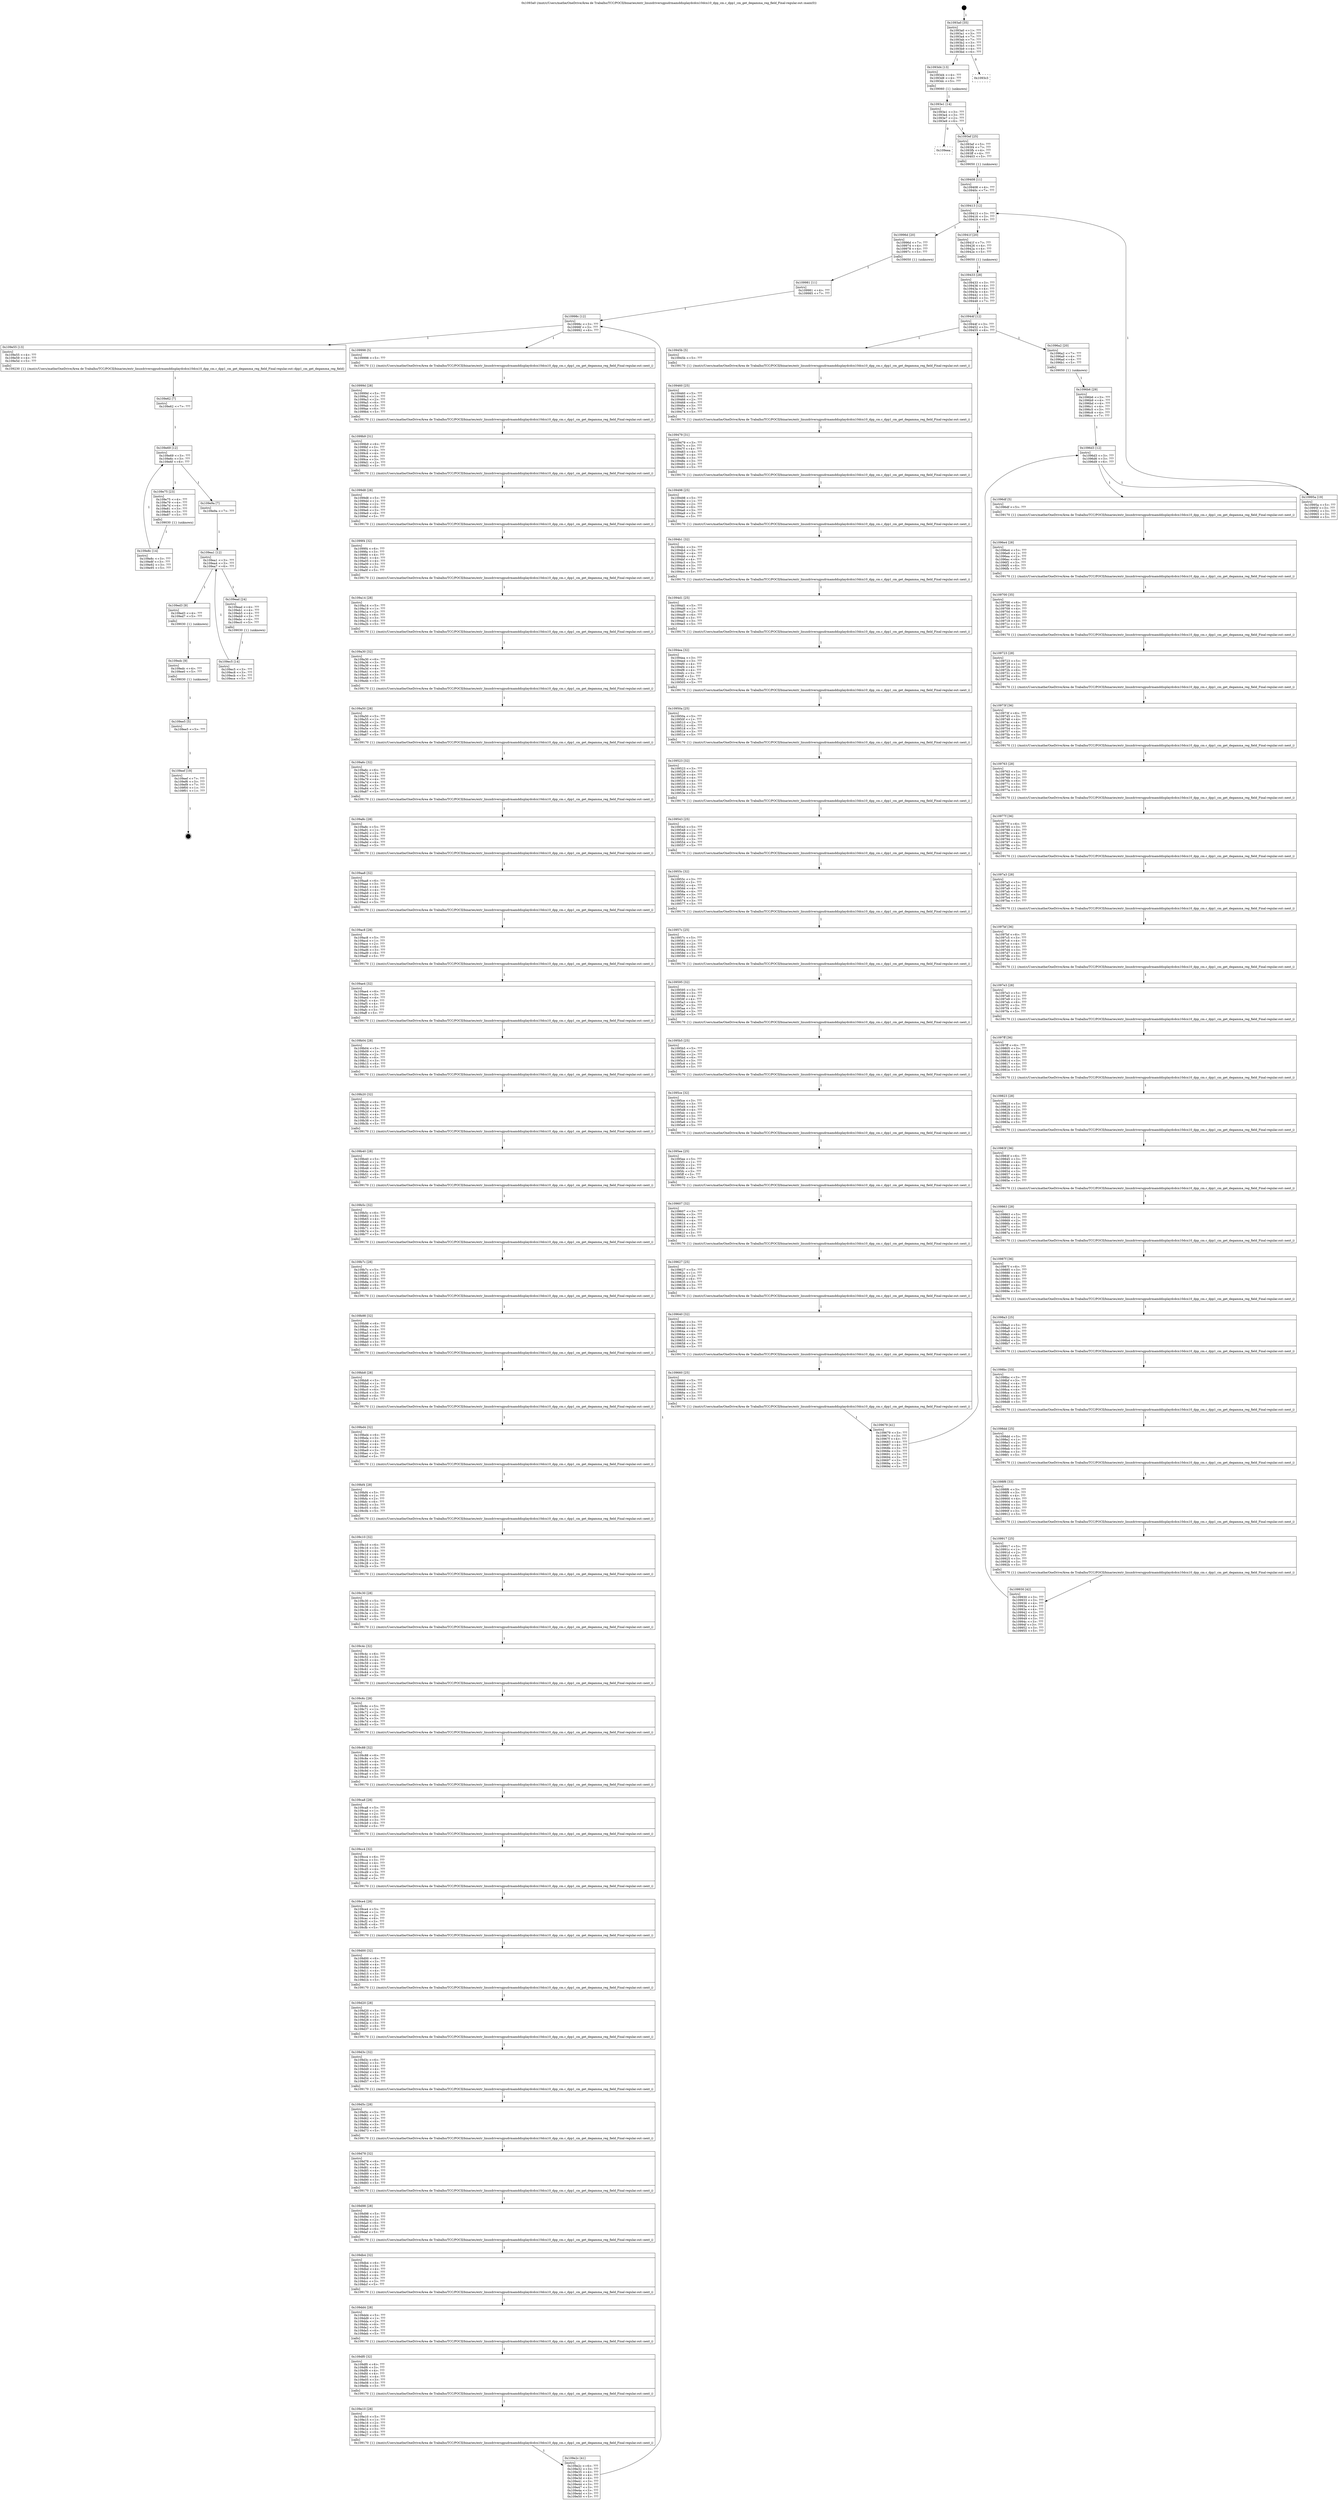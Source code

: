 digraph "0x1093a0" {
  label = "0x1093a0 (/mnt/c/Users/mathe/OneDrive/Área de Trabalho/TCC/POCII/binaries/extr_linuxdriversgpudrmamddisplaydcdcn10dcn10_dpp_cm.c_dpp1_cm_get_degamma_reg_field_Final-regular.out::main(0))"
  labelloc = "t"
  node[shape=record]

  Entry [label="",width=0.3,height=0.3,shape=circle,fillcolor=black,style=filled]
  "0x1093a0" [label="{
     0x1093a0 [35]\l
     | [instrs]\l
     &nbsp;&nbsp;0x1093a0 \<+1\>: ???\l
     &nbsp;&nbsp;0x1093a1 \<+3\>: ???\l
     &nbsp;&nbsp;0x1093a4 \<+7\>: ???\l
     &nbsp;&nbsp;0x1093ab \<+7\>: ???\l
     &nbsp;&nbsp;0x1093b2 \<+3\>: ???\l
     &nbsp;&nbsp;0x1093b5 \<+4\>: ???\l
     &nbsp;&nbsp;0x1093b9 \<+4\>: ???\l
     &nbsp;&nbsp;0x1093bd \<+6\>: ???\l
  }"]
  "0x1093d4" [label="{
     0x1093d4 [13]\l
     | [instrs]\l
     &nbsp;&nbsp;0x1093d4 \<+4\>: ???\l
     &nbsp;&nbsp;0x1093d8 \<+4\>: ???\l
     &nbsp;&nbsp;0x1093dc \<+5\>: ???\l
     | [calls]\l
     &nbsp;&nbsp;0x109060 \{1\} (unknown)\l
  }"]
  "0x1093c3" [label="{
     0x1093c3\l
  }", style=dashed]
  "0x1093e1" [label="{
     0x1093e1 [14]\l
     | [instrs]\l
     &nbsp;&nbsp;0x1093e1 \<+3\>: ???\l
     &nbsp;&nbsp;0x1093e4 \<+3\>: ???\l
     &nbsp;&nbsp;0x1093e7 \<+2\>: ???\l
     &nbsp;&nbsp;0x1093e9 \<+6\>: ???\l
  }"]
  "0x109eea" [label="{
     0x109eea\l
  }", style=dashed]
  "0x1093ef" [label="{
     0x1093ef [25]\l
     | [instrs]\l
     &nbsp;&nbsp;0x1093ef \<+5\>: ???\l
     &nbsp;&nbsp;0x1093f4 \<+7\>: ???\l
     &nbsp;&nbsp;0x1093fb \<+4\>: ???\l
     &nbsp;&nbsp;0x1093ff \<+4\>: ???\l
     &nbsp;&nbsp;0x109403 \<+5\>: ???\l
     | [calls]\l
     &nbsp;&nbsp;0x109050 \{1\} (unknown)\l
  }"]
  Exit [label="",width=0.3,height=0.3,shape=circle,fillcolor=black,style=filled,peripheries=2]
  "0x109413" [label="{
     0x109413 [12]\l
     | [instrs]\l
     &nbsp;&nbsp;0x109413 \<+3\>: ???\l
     &nbsp;&nbsp;0x109416 \<+3\>: ???\l
     &nbsp;&nbsp;0x109419 \<+6\>: ???\l
  }"]
  "0x10996d" [label="{
     0x10996d [20]\l
     | [instrs]\l
     &nbsp;&nbsp;0x10996d \<+7\>: ???\l
     &nbsp;&nbsp;0x109974 \<+4\>: ???\l
     &nbsp;&nbsp;0x109978 \<+4\>: ???\l
     &nbsp;&nbsp;0x10997c \<+5\>: ???\l
     | [calls]\l
     &nbsp;&nbsp;0x109050 \{1\} (unknown)\l
  }"]
  "0x10941f" [label="{
     0x10941f [20]\l
     | [instrs]\l
     &nbsp;&nbsp;0x10941f \<+7\>: ???\l
     &nbsp;&nbsp;0x109426 \<+4\>: ???\l
     &nbsp;&nbsp;0x10942a \<+4\>: ???\l
     &nbsp;&nbsp;0x10942e \<+5\>: ???\l
     | [calls]\l
     &nbsp;&nbsp;0x109050 \{1\} (unknown)\l
  }"]
  "0x10944f" [label="{
     0x10944f [12]\l
     | [instrs]\l
     &nbsp;&nbsp;0x10944f \<+3\>: ???\l
     &nbsp;&nbsp;0x109452 \<+3\>: ???\l
     &nbsp;&nbsp;0x109455 \<+6\>: ???\l
  }"]
  "0x1096a2" [label="{
     0x1096a2 [20]\l
     | [instrs]\l
     &nbsp;&nbsp;0x1096a2 \<+7\>: ???\l
     &nbsp;&nbsp;0x1096a9 \<+4\>: ???\l
     &nbsp;&nbsp;0x1096ad \<+4\>: ???\l
     &nbsp;&nbsp;0x1096b1 \<+5\>: ???\l
     | [calls]\l
     &nbsp;&nbsp;0x109050 \{1\} (unknown)\l
  }"]
  "0x10945b" [label="{
     0x10945b [5]\l
     | [instrs]\l
     &nbsp;&nbsp;0x10945b \<+5\>: ???\l
     | [calls]\l
     &nbsp;&nbsp;0x109170 \{1\} (/mnt/c/Users/mathe/OneDrive/Área de Trabalho/TCC/POCII/binaries/extr_linuxdriversgpudrmamddisplaydcdcn10dcn10_dpp_cm.c_dpp1_cm_get_degamma_reg_field_Final-regular.out::next_i)\l
  }"]
  "0x109460" [label="{
     0x109460 [25]\l
     | [instrs]\l
     &nbsp;&nbsp;0x109460 \<+5\>: ???\l
     &nbsp;&nbsp;0x109465 \<+1\>: ???\l
     &nbsp;&nbsp;0x109466 \<+2\>: ???\l
     &nbsp;&nbsp;0x109468 \<+6\>: ???\l
     &nbsp;&nbsp;0x10946e \<+3\>: ???\l
     &nbsp;&nbsp;0x109471 \<+3\>: ???\l
     &nbsp;&nbsp;0x109474 \<+5\>: ???\l
     | [calls]\l
     &nbsp;&nbsp;0x109170 \{1\} (/mnt/c/Users/mathe/OneDrive/Área de Trabalho/TCC/POCII/binaries/extr_linuxdriversgpudrmamddisplaydcdcn10dcn10_dpp_cm.c_dpp1_cm_get_degamma_reg_field_Final-regular.out::next_i)\l
  }"]
  "0x109479" [label="{
     0x109479 [31]\l
     | [instrs]\l
     &nbsp;&nbsp;0x109479 \<+3\>: ???\l
     &nbsp;&nbsp;0x10947c \<+3\>: ???\l
     &nbsp;&nbsp;0x10947f \<+4\>: ???\l
     &nbsp;&nbsp;0x109483 \<+4\>: ???\l
     &nbsp;&nbsp;0x109487 \<+4\>: ???\l
     &nbsp;&nbsp;0x10948b \<+3\>: ???\l
     &nbsp;&nbsp;0x10948e \<+3\>: ???\l
     &nbsp;&nbsp;0x109491 \<+2\>: ???\l
     &nbsp;&nbsp;0x109493 \<+5\>: ???\l
     | [calls]\l
     &nbsp;&nbsp;0x109170 \{1\} (/mnt/c/Users/mathe/OneDrive/Área de Trabalho/TCC/POCII/binaries/extr_linuxdriversgpudrmamddisplaydcdcn10dcn10_dpp_cm.c_dpp1_cm_get_degamma_reg_field_Final-regular.out::next_i)\l
  }"]
  "0x109498" [label="{
     0x109498 [25]\l
     | [instrs]\l
     &nbsp;&nbsp;0x109498 \<+5\>: ???\l
     &nbsp;&nbsp;0x10949d \<+1\>: ???\l
     &nbsp;&nbsp;0x10949e \<+2\>: ???\l
     &nbsp;&nbsp;0x1094a0 \<+6\>: ???\l
     &nbsp;&nbsp;0x1094a6 \<+3\>: ???\l
     &nbsp;&nbsp;0x1094a9 \<+3\>: ???\l
     &nbsp;&nbsp;0x1094ac \<+5\>: ???\l
     | [calls]\l
     &nbsp;&nbsp;0x109170 \{1\} (/mnt/c/Users/mathe/OneDrive/Área de Trabalho/TCC/POCII/binaries/extr_linuxdriversgpudrmamddisplaydcdcn10dcn10_dpp_cm.c_dpp1_cm_get_degamma_reg_field_Final-regular.out::next_i)\l
  }"]
  "0x1094b1" [label="{
     0x1094b1 [32]\l
     | [instrs]\l
     &nbsp;&nbsp;0x1094b1 \<+3\>: ???\l
     &nbsp;&nbsp;0x1094b4 \<+3\>: ???\l
     &nbsp;&nbsp;0x1094b7 \<+4\>: ???\l
     &nbsp;&nbsp;0x1094bb \<+4\>: ???\l
     &nbsp;&nbsp;0x1094bf \<+4\>: ???\l
     &nbsp;&nbsp;0x1094c3 \<+3\>: ???\l
     &nbsp;&nbsp;0x1094c6 \<+3\>: ???\l
     &nbsp;&nbsp;0x1094c9 \<+3\>: ???\l
     &nbsp;&nbsp;0x1094cc \<+5\>: ???\l
     | [calls]\l
     &nbsp;&nbsp;0x109170 \{1\} (/mnt/c/Users/mathe/OneDrive/Área de Trabalho/TCC/POCII/binaries/extr_linuxdriversgpudrmamddisplaydcdcn10dcn10_dpp_cm.c_dpp1_cm_get_degamma_reg_field_Final-regular.out::next_i)\l
  }"]
  "0x1094d1" [label="{
     0x1094d1 [25]\l
     | [instrs]\l
     &nbsp;&nbsp;0x1094d1 \<+5\>: ???\l
     &nbsp;&nbsp;0x1094d6 \<+1\>: ???\l
     &nbsp;&nbsp;0x1094d7 \<+2\>: ???\l
     &nbsp;&nbsp;0x1094d9 \<+6\>: ???\l
     &nbsp;&nbsp;0x1094df \<+3\>: ???\l
     &nbsp;&nbsp;0x1094e2 \<+3\>: ???\l
     &nbsp;&nbsp;0x1094e5 \<+5\>: ???\l
     | [calls]\l
     &nbsp;&nbsp;0x109170 \{1\} (/mnt/c/Users/mathe/OneDrive/Área de Trabalho/TCC/POCII/binaries/extr_linuxdriversgpudrmamddisplaydcdcn10dcn10_dpp_cm.c_dpp1_cm_get_degamma_reg_field_Final-regular.out::next_i)\l
  }"]
  "0x1094ea" [label="{
     0x1094ea [32]\l
     | [instrs]\l
     &nbsp;&nbsp;0x1094ea \<+3\>: ???\l
     &nbsp;&nbsp;0x1094ed \<+3\>: ???\l
     &nbsp;&nbsp;0x1094f0 \<+4\>: ???\l
     &nbsp;&nbsp;0x1094f4 \<+4\>: ???\l
     &nbsp;&nbsp;0x1094f8 \<+4\>: ???\l
     &nbsp;&nbsp;0x1094fc \<+3\>: ???\l
     &nbsp;&nbsp;0x1094ff \<+3\>: ???\l
     &nbsp;&nbsp;0x109502 \<+3\>: ???\l
     &nbsp;&nbsp;0x109505 \<+5\>: ???\l
     | [calls]\l
     &nbsp;&nbsp;0x109170 \{1\} (/mnt/c/Users/mathe/OneDrive/Área de Trabalho/TCC/POCII/binaries/extr_linuxdriversgpudrmamddisplaydcdcn10dcn10_dpp_cm.c_dpp1_cm_get_degamma_reg_field_Final-regular.out::next_i)\l
  }"]
  "0x10950a" [label="{
     0x10950a [25]\l
     | [instrs]\l
     &nbsp;&nbsp;0x10950a \<+5\>: ???\l
     &nbsp;&nbsp;0x10950f \<+1\>: ???\l
     &nbsp;&nbsp;0x109510 \<+2\>: ???\l
     &nbsp;&nbsp;0x109512 \<+6\>: ???\l
     &nbsp;&nbsp;0x109518 \<+3\>: ???\l
     &nbsp;&nbsp;0x10951b \<+3\>: ???\l
     &nbsp;&nbsp;0x10951e \<+5\>: ???\l
     | [calls]\l
     &nbsp;&nbsp;0x109170 \{1\} (/mnt/c/Users/mathe/OneDrive/Área de Trabalho/TCC/POCII/binaries/extr_linuxdriversgpudrmamddisplaydcdcn10dcn10_dpp_cm.c_dpp1_cm_get_degamma_reg_field_Final-regular.out::next_i)\l
  }"]
  "0x109523" [label="{
     0x109523 [32]\l
     | [instrs]\l
     &nbsp;&nbsp;0x109523 \<+3\>: ???\l
     &nbsp;&nbsp;0x109526 \<+3\>: ???\l
     &nbsp;&nbsp;0x109529 \<+4\>: ???\l
     &nbsp;&nbsp;0x10952d \<+4\>: ???\l
     &nbsp;&nbsp;0x109531 \<+4\>: ???\l
     &nbsp;&nbsp;0x109535 \<+3\>: ???\l
     &nbsp;&nbsp;0x109538 \<+3\>: ???\l
     &nbsp;&nbsp;0x10953b \<+3\>: ???\l
     &nbsp;&nbsp;0x10953e \<+5\>: ???\l
     | [calls]\l
     &nbsp;&nbsp;0x109170 \{1\} (/mnt/c/Users/mathe/OneDrive/Área de Trabalho/TCC/POCII/binaries/extr_linuxdriversgpudrmamddisplaydcdcn10dcn10_dpp_cm.c_dpp1_cm_get_degamma_reg_field_Final-regular.out::next_i)\l
  }"]
  "0x109543" [label="{
     0x109543 [25]\l
     | [instrs]\l
     &nbsp;&nbsp;0x109543 \<+5\>: ???\l
     &nbsp;&nbsp;0x109548 \<+1\>: ???\l
     &nbsp;&nbsp;0x109549 \<+2\>: ???\l
     &nbsp;&nbsp;0x10954b \<+6\>: ???\l
     &nbsp;&nbsp;0x109551 \<+3\>: ???\l
     &nbsp;&nbsp;0x109554 \<+3\>: ???\l
     &nbsp;&nbsp;0x109557 \<+5\>: ???\l
     | [calls]\l
     &nbsp;&nbsp;0x109170 \{1\} (/mnt/c/Users/mathe/OneDrive/Área de Trabalho/TCC/POCII/binaries/extr_linuxdriversgpudrmamddisplaydcdcn10dcn10_dpp_cm.c_dpp1_cm_get_degamma_reg_field_Final-regular.out::next_i)\l
  }"]
  "0x10955c" [label="{
     0x10955c [32]\l
     | [instrs]\l
     &nbsp;&nbsp;0x10955c \<+3\>: ???\l
     &nbsp;&nbsp;0x10955f \<+3\>: ???\l
     &nbsp;&nbsp;0x109562 \<+4\>: ???\l
     &nbsp;&nbsp;0x109566 \<+4\>: ???\l
     &nbsp;&nbsp;0x10956a \<+4\>: ???\l
     &nbsp;&nbsp;0x10956e \<+3\>: ???\l
     &nbsp;&nbsp;0x109571 \<+3\>: ???\l
     &nbsp;&nbsp;0x109574 \<+3\>: ???\l
     &nbsp;&nbsp;0x109577 \<+5\>: ???\l
     | [calls]\l
     &nbsp;&nbsp;0x109170 \{1\} (/mnt/c/Users/mathe/OneDrive/Área de Trabalho/TCC/POCII/binaries/extr_linuxdriversgpudrmamddisplaydcdcn10dcn10_dpp_cm.c_dpp1_cm_get_degamma_reg_field_Final-regular.out::next_i)\l
  }"]
  "0x10957c" [label="{
     0x10957c [25]\l
     | [instrs]\l
     &nbsp;&nbsp;0x10957c \<+5\>: ???\l
     &nbsp;&nbsp;0x109581 \<+1\>: ???\l
     &nbsp;&nbsp;0x109582 \<+2\>: ???\l
     &nbsp;&nbsp;0x109584 \<+6\>: ???\l
     &nbsp;&nbsp;0x10958a \<+3\>: ???\l
     &nbsp;&nbsp;0x10958d \<+3\>: ???\l
     &nbsp;&nbsp;0x109590 \<+5\>: ???\l
     | [calls]\l
     &nbsp;&nbsp;0x109170 \{1\} (/mnt/c/Users/mathe/OneDrive/Área de Trabalho/TCC/POCII/binaries/extr_linuxdriversgpudrmamddisplaydcdcn10dcn10_dpp_cm.c_dpp1_cm_get_degamma_reg_field_Final-regular.out::next_i)\l
  }"]
  "0x109595" [label="{
     0x109595 [32]\l
     | [instrs]\l
     &nbsp;&nbsp;0x109595 \<+3\>: ???\l
     &nbsp;&nbsp;0x109598 \<+3\>: ???\l
     &nbsp;&nbsp;0x10959b \<+4\>: ???\l
     &nbsp;&nbsp;0x10959f \<+4\>: ???\l
     &nbsp;&nbsp;0x1095a3 \<+4\>: ???\l
     &nbsp;&nbsp;0x1095a7 \<+3\>: ???\l
     &nbsp;&nbsp;0x1095aa \<+3\>: ???\l
     &nbsp;&nbsp;0x1095ad \<+3\>: ???\l
     &nbsp;&nbsp;0x1095b0 \<+5\>: ???\l
     | [calls]\l
     &nbsp;&nbsp;0x109170 \{1\} (/mnt/c/Users/mathe/OneDrive/Área de Trabalho/TCC/POCII/binaries/extr_linuxdriversgpudrmamddisplaydcdcn10dcn10_dpp_cm.c_dpp1_cm_get_degamma_reg_field_Final-regular.out::next_i)\l
  }"]
  "0x1095b5" [label="{
     0x1095b5 [25]\l
     | [instrs]\l
     &nbsp;&nbsp;0x1095b5 \<+5\>: ???\l
     &nbsp;&nbsp;0x1095ba \<+1\>: ???\l
     &nbsp;&nbsp;0x1095bb \<+2\>: ???\l
     &nbsp;&nbsp;0x1095bd \<+6\>: ???\l
     &nbsp;&nbsp;0x1095c3 \<+3\>: ???\l
     &nbsp;&nbsp;0x1095c6 \<+3\>: ???\l
     &nbsp;&nbsp;0x1095c9 \<+5\>: ???\l
     | [calls]\l
     &nbsp;&nbsp;0x109170 \{1\} (/mnt/c/Users/mathe/OneDrive/Área de Trabalho/TCC/POCII/binaries/extr_linuxdriversgpudrmamddisplaydcdcn10dcn10_dpp_cm.c_dpp1_cm_get_degamma_reg_field_Final-regular.out::next_i)\l
  }"]
  "0x1095ce" [label="{
     0x1095ce [32]\l
     | [instrs]\l
     &nbsp;&nbsp;0x1095ce \<+3\>: ???\l
     &nbsp;&nbsp;0x1095d1 \<+3\>: ???\l
     &nbsp;&nbsp;0x1095d4 \<+4\>: ???\l
     &nbsp;&nbsp;0x1095d8 \<+4\>: ???\l
     &nbsp;&nbsp;0x1095dc \<+4\>: ???\l
     &nbsp;&nbsp;0x1095e0 \<+3\>: ???\l
     &nbsp;&nbsp;0x1095e3 \<+3\>: ???\l
     &nbsp;&nbsp;0x1095e6 \<+3\>: ???\l
     &nbsp;&nbsp;0x1095e9 \<+5\>: ???\l
     | [calls]\l
     &nbsp;&nbsp;0x109170 \{1\} (/mnt/c/Users/mathe/OneDrive/Área de Trabalho/TCC/POCII/binaries/extr_linuxdriversgpudrmamddisplaydcdcn10dcn10_dpp_cm.c_dpp1_cm_get_degamma_reg_field_Final-regular.out::next_i)\l
  }"]
  "0x1095ee" [label="{
     0x1095ee [25]\l
     | [instrs]\l
     &nbsp;&nbsp;0x1095ee \<+5\>: ???\l
     &nbsp;&nbsp;0x1095f3 \<+1\>: ???\l
     &nbsp;&nbsp;0x1095f4 \<+2\>: ???\l
     &nbsp;&nbsp;0x1095f6 \<+6\>: ???\l
     &nbsp;&nbsp;0x1095fc \<+3\>: ???\l
     &nbsp;&nbsp;0x1095ff \<+3\>: ???\l
     &nbsp;&nbsp;0x109602 \<+5\>: ???\l
     | [calls]\l
     &nbsp;&nbsp;0x109170 \{1\} (/mnt/c/Users/mathe/OneDrive/Área de Trabalho/TCC/POCII/binaries/extr_linuxdriversgpudrmamddisplaydcdcn10dcn10_dpp_cm.c_dpp1_cm_get_degamma_reg_field_Final-regular.out::next_i)\l
  }"]
  "0x109607" [label="{
     0x109607 [32]\l
     | [instrs]\l
     &nbsp;&nbsp;0x109607 \<+3\>: ???\l
     &nbsp;&nbsp;0x10960a \<+3\>: ???\l
     &nbsp;&nbsp;0x10960d \<+4\>: ???\l
     &nbsp;&nbsp;0x109611 \<+4\>: ???\l
     &nbsp;&nbsp;0x109615 \<+4\>: ???\l
     &nbsp;&nbsp;0x109619 \<+3\>: ???\l
     &nbsp;&nbsp;0x10961c \<+3\>: ???\l
     &nbsp;&nbsp;0x10961f \<+3\>: ???\l
     &nbsp;&nbsp;0x109622 \<+5\>: ???\l
     | [calls]\l
     &nbsp;&nbsp;0x109170 \{1\} (/mnt/c/Users/mathe/OneDrive/Área de Trabalho/TCC/POCII/binaries/extr_linuxdriversgpudrmamddisplaydcdcn10dcn10_dpp_cm.c_dpp1_cm_get_degamma_reg_field_Final-regular.out::next_i)\l
  }"]
  "0x109627" [label="{
     0x109627 [25]\l
     | [instrs]\l
     &nbsp;&nbsp;0x109627 \<+5\>: ???\l
     &nbsp;&nbsp;0x10962c \<+1\>: ???\l
     &nbsp;&nbsp;0x10962d \<+2\>: ???\l
     &nbsp;&nbsp;0x10962f \<+6\>: ???\l
     &nbsp;&nbsp;0x109635 \<+3\>: ???\l
     &nbsp;&nbsp;0x109638 \<+3\>: ???\l
     &nbsp;&nbsp;0x10963b \<+5\>: ???\l
     | [calls]\l
     &nbsp;&nbsp;0x109170 \{1\} (/mnt/c/Users/mathe/OneDrive/Área de Trabalho/TCC/POCII/binaries/extr_linuxdriversgpudrmamddisplaydcdcn10dcn10_dpp_cm.c_dpp1_cm_get_degamma_reg_field_Final-regular.out::next_i)\l
  }"]
  "0x109640" [label="{
     0x109640 [32]\l
     | [instrs]\l
     &nbsp;&nbsp;0x109640 \<+3\>: ???\l
     &nbsp;&nbsp;0x109643 \<+3\>: ???\l
     &nbsp;&nbsp;0x109646 \<+4\>: ???\l
     &nbsp;&nbsp;0x10964a \<+4\>: ???\l
     &nbsp;&nbsp;0x10964e \<+4\>: ???\l
     &nbsp;&nbsp;0x109652 \<+3\>: ???\l
     &nbsp;&nbsp;0x109655 \<+3\>: ???\l
     &nbsp;&nbsp;0x109658 \<+3\>: ???\l
     &nbsp;&nbsp;0x10965b \<+5\>: ???\l
     | [calls]\l
     &nbsp;&nbsp;0x109170 \{1\} (/mnt/c/Users/mathe/OneDrive/Área de Trabalho/TCC/POCII/binaries/extr_linuxdriversgpudrmamddisplaydcdcn10dcn10_dpp_cm.c_dpp1_cm_get_degamma_reg_field_Final-regular.out::next_i)\l
  }"]
  "0x109660" [label="{
     0x109660 [25]\l
     | [instrs]\l
     &nbsp;&nbsp;0x109660 \<+5\>: ???\l
     &nbsp;&nbsp;0x109665 \<+1\>: ???\l
     &nbsp;&nbsp;0x109666 \<+2\>: ???\l
     &nbsp;&nbsp;0x109668 \<+6\>: ???\l
     &nbsp;&nbsp;0x10966e \<+3\>: ???\l
     &nbsp;&nbsp;0x109671 \<+3\>: ???\l
     &nbsp;&nbsp;0x109674 \<+5\>: ???\l
     | [calls]\l
     &nbsp;&nbsp;0x109170 \{1\} (/mnt/c/Users/mathe/OneDrive/Área de Trabalho/TCC/POCII/binaries/extr_linuxdriversgpudrmamddisplaydcdcn10dcn10_dpp_cm.c_dpp1_cm_get_degamma_reg_field_Final-regular.out::next_i)\l
  }"]
  "0x109679" [label="{
     0x109679 [41]\l
     | [instrs]\l
     &nbsp;&nbsp;0x109679 \<+3\>: ???\l
     &nbsp;&nbsp;0x10967c \<+3\>: ???\l
     &nbsp;&nbsp;0x10967f \<+4\>: ???\l
     &nbsp;&nbsp;0x109683 \<+4\>: ???\l
     &nbsp;&nbsp;0x109687 \<+4\>: ???\l
     &nbsp;&nbsp;0x10968b \<+3\>: ???\l
     &nbsp;&nbsp;0x10968e \<+3\>: ???\l
     &nbsp;&nbsp;0x109691 \<+3\>: ???\l
     &nbsp;&nbsp;0x109694 \<+3\>: ???\l
     &nbsp;&nbsp;0x109697 \<+3\>: ???\l
     &nbsp;&nbsp;0x10969a \<+3\>: ???\l
     &nbsp;&nbsp;0x10969d \<+5\>: ???\l
  }"]
  "0x109433" [label="{
     0x109433 [28]\l
     | [instrs]\l
     &nbsp;&nbsp;0x109433 \<+3\>: ???\l
     &nbsp;&nbsp;0x109436 \<+4\>: ???\l
     &nbsp;&nbsp;0x10943a \<+4\>: ???\l
     &nbsp;&nbsp;0x10943e \<+4\>: ???\l
     &nbsp;&nbsp;0x109442 \<+3\>: ???\l
     &nbsp;&nbsp;0x109445 \<+3\>: ???\l
     &nbsp;&nbsp;0x109448 \<+7\>: ???\l
  }"]
  "0x1096d3" [label="{
     0x1096d3 [12]\l
     | [instrs]\l
     &nbsp;&nbsp;0x1096d3 \<+3\>: ???\l
     &nbsp;&nbsp;0x1096d6 \<+3\>: ???\l
     &nbsp;&nbsp;0x1096d9 \<+6\>: ???\l
  }"]
  "0x10995a" [label="{
     0x10995a [19]\l
     | [instrs]\l
     &nbsp;&nbsp;0x10995a \<+5\>: ???\l
     &nbsp;&nbsp;0x10995f \<+3\>: ???\l
     &nbsp;&nbsp;0x109962 \<+3\>: ???\l
     &nbsp;&nbsp;0x109965 \<+3\>: ???\l
     &nbsp;&nbsp;0x109968 \<+5\>: ???\l
  }"]
  "0x1096df" [label="{
     0x1096df [5]\l
     | [instrs]\l
     &nbsp;&nbsp;0x1096df \<+5\>: ???\l
     | [calls]\l
     &nbsp;&nbsp;0x109170 \{1\} (/mnt/c/Users/mathe/OneDrive/Área de Trabalho/TCC/POCII/binaries/extr_linuxdriversgpudrmamddisplaydcdcn10dcn10_dpp_cm.c_dpp1_cm_get_degamma_reg_field_Final-regular.out::next_i)\l
  }"]
  "0x1096e4" [label="{
     0x1096e4 [28]\l
     | [instrs]\l
     &nbsp;&nbsp;0x1096e4 \<+5\>: ???\l
     &nbsp;&nbsp;0x1096e9 \<+1\>: ???\l
     &nbsp;&nbsp;0x1096ea \<+2\>: ???\l
     &nbsp;&nbsp;0x1096ec \<+6\>: ???\l
     &nbsp;&nbsp;0x1096f2 \<+3\>: ???\l
     &nbsp;&nbsp;0x1096f5 \<+6\>: ???\l
     &nbsp;&nbsp;0x1096fb \<+5\>: ???\l
     | [calls]\l
     &nbsp;&nbsp;0x109170 \{1\} (/mnt/c/Users/mathe/OneDrive/Área de Trabalho/TCC/POCII/binaries/extr_linuxdriversgpudrmamddisplaydcdcn10dcn10_dpp_cm.c_dpp1_cm_get_degamma_reg_field_Final-regular.out::next_i)\l
  }"]
  "0x109700" [label="{
     0x109700 [35]\l
     | [instrs]\l
     &nbsp;&nbsp;0x109700 \<+6\>: ???\l
     &nbsp;&nbsp;0x109706 \<+3\>: ???\l
     &nbsp;&nbsp;0x109709 \<+4\>: ???\l
     &nbsp;&nbsp;0x10970d \<+4\>: ???\l
     &nbsp;&nbsp;0x109711 \<+4\>: ???\l
     &nbsp;&nbsp;0x109715 \<+3\>: ???\l
     &nbsp;&nbsp;0x109718 \<+4\>: ???\l
     &nbsp;&nbsp;0x10971c \<+2\>: ???\l
     &nbsp;&nbsp;0x10971e \<+5\>: ???\l
     | [calls]\l
     &nbsp;&nbsp;0x109170 \{1\} (/mnt/c/Users/mathe/OneDrive/Área de Trabalho/TCC/POCII/binaries/extr_linuxdriversgpudrmamddisplaydcdcn10dcn10_dpp_cm.c_dpp1_cm_get_degamma_reg_field_Final-regular.out::next_i)\l
  }"]
  "0x109723" [label="{
     0x109723 [28]\l
     | [instrs]\l
     &nbsp;&nbsp;0x109723 \<+5\>: ???\l
     &nbsp;&nbsp;0x109728 \<+1\>: ???\l
     &nbsp;&nbsp;0x109729 \<+2\>: ???\l
     &nbsp;&nbsp;0x10972b \<+6\>: ???\l
     &nbsp;&nbsp;0x109731 \<+3\>: ???\l
     &nbsp;&nbsp;0x109734 \<+6\>: ???\l
     &nbsp;&nbsp;0x10973a \<+5\>: ???\l
     | [calls]\l
     &nbsp;&nbsp;0x109170 \{1\} (/mnt/c/Users/mathe/OneDrive/Área de Trabalho/TCC/POCII/binaries/extr_linuxdriversgpudrmamddisplaydcdcn10dcn10_dpp_cm.c_dpp1_cm_get_degamma_reg_field_Final-regular.out::next_i)\l
  }"]
  "0x10973f" [label="{
     0x10973f [36]\l
     | [instrs]\l
     &nbsp;&nbsp;0x10973f \<+6\>: ???\l
     &nbsp;&nbsp;0x109745 \<+3\>: ???\l
     &nbsp;&nbsp;0x109748 \<+4\>: ???\l
     &nbsp;&nbsp;0x10974c \<+4\>: ???\l
     &nbsp;&nbsp;0x109750 \<+4\>: ???\l
     &nbsp;&nbsp;0x109754 \<+3\>: ???\l
     &nbsp;&nbsp;0x109757 \<+4\>: ???\l
     &nbsp;&nbsp;0x10975b \<+3\>: ???\l
     &nbsp;&nbsp;0x10975e \<+5\>: ???\l
     | [calls]\l
     &nbsp;&nbsp;0x109170 \{1\} (/mnt/c/Users/mathe/OneDrive/Área de Trabalho/TCC/POCII/binaries/extr_linuxdriversgpudrmamddisplaydcdcn10dcn10_dpp_cm.c_dpp1_cm_get_degamma_reg_field_Final-regular.out::next_i)\l
  }"]
  "0x109763" [label="{
     0x109763 [28]\l
     | [instrs]\l
     &nbsp;&nbsp;0x109763 \<+5\>: ???\l
     &nbsp;&nbsp;0x109768 \<+1\>: ???\l
     &nbsp;&nbsp;0x109769 \<+2\>: ???\l
     &nbsp;&nbsp;0x10976b \<+6\>: ???\l
     &nbsp;&nbsp;0x109771 \<+3\>: ???\l
     &nbsp;&nbsp;0x109774 \<+6\>: ???\l
     &nbsp;&nbsp;0x10977a \<+5\>: ???\l
     | [calls]\l
     &nbsp;&nbsp;0x109170 \{1\} (/mnt/c/Users/mathe/OneDrive/Área de Trabalho/TCC/POCII/binaries/extr_linuxdriversgpudrmamddisplaydcdcn10dcn10_dpp_cm.c_dpp1_cm_get_degamma_reg_field_Final-regular.out::next_i)\l
  }"]
  "0x10977f" [label="{
     0x10977f [36]\l
     | [instrs]\l
     &nbsp;&nbsp;0x10977f \<+6\>: ???\l
     &nbsp;&nbsp;0x109785 \<+3\>: ???\l
     &nbsp;&nbsp;0x109788 \<+4\>: ???\l
     &nbsp;&nbsp;0x10978c \<+4\>: ???\l
     &nbsp;&nbsp;0x109790 \<+4\>: ???\l
     &nbsp;&nbsp;0x109794 \<+3\>: ???\l
     &nbsp;&nbsp;0x109797 \<+4\>: ???\l
     &nbsp;&nbsp;0x10979b \<+3\>: ???\l
     &nbsp;&nbsp;0x10979e \<+5\>: ???\l
     | [calls]\l
     &nbsp;&nbsp;0x109170 \{1\} (/mnt/c/Users/mathe/OneDrive/Área de Trabalho/TCC/POCII/binaries/extr_linuxdriversgpudrmamddisplaydcdcn10dcn10_dpp_cm.c_dpp1_cm_get_degamma_reg_field_Final-regular.out::next_i)\l
  }"]
  "0x1097a3" [label="{
     0x1097a3 [28]\l
     | [instrs]\l
     &nbsp;&nbsp;0x1097a3 \<+5\>: ???\l
     &nbsp;&nbsp;0x1097a8 \<+1\>: ???\l
     &nbsp;&nbsp;0x1097a9 \<+2\>: ???\l
     &nbsp;&nbsp;0x1097ab \<+6\>: ???\l
     &nbsp;&nbsp;0x1097b1 \<+3\>: ???\l
     &nbsp;&nbsp;0x1097b4 \<+6\>: ???\l
     &nbsp;&nbsp;0x1097ba \<+5\>: ???\l
     | [calls]\l
     &nbsp;&nbsp;0x109170 \{1\} (/mnt/c/Users/mathe/OneDrive/Área de Trabalho/TCC/POCII/binaries/extr_linuxdriversgpudrmamddisplaydcdcn10dcn10_dpp_cm.c_dpp1_cm_get_degamma_reg_field_Final-regular.out::next_i)\l
  }"]
  "0x1097bf" [label="{
     0x1097bf [36]\l
     | [instrs]\l
     &nbsp;&nbsp;0x1097bf \<+6\>: ???\l
     &nbsp;&nbsp;0x1097c5 \<+3\>: ???\l
     &nbsp;&nbsp;0x1097c8 \<+4\>: ???\l
     &nbsp;&nbsp;0x1097cc \<+4\>: ???\l
     &nbsp;&nbsp;0x1097d0 \<+4\>: ???\l
     &nbsp;&nbsp;0x1097d4 \<+3\>: ???\l
     &nbsp;&nbsp;0x1097d7 \<+4\>: ???\l
     &nbsp;&nbsp;0x1097db \<+3\>: ???\l
     &nbsp;&nbsp;0x1097de \<+5\>: ???\l
     | [calls]\l
     &nbsp;&nbsp;0x109170 \{1\} (/mnt/c/Users/mathe/OneDrive/Área de Trabalho/TCC/POCII/binaries/extr_linuxdriversgpudrmamddisplaydcdcn10dcn10_dpp_cm.c_dpp1_cm_get_degamma_reg_field_Final-regular.out::next_i)\l
  }"]
  "0x1097e3" [label="{
     0x1097e3 [28]\l
     | [instrs]\l
     &nbsp;&nbsp;0x1097e3 \<+5\>: ???\l
     &nbsp;&nbsp;0x1097e8 \<+1\>: ???\l
     &nbsp;&nbsp;0x1097e9 \<+2\>: ???\l
     &nbsp;&nbsp;0x1097eb \<+6\>: ???\l
     &nbsp;&nbsp;0x1097f1 \<+3\>: ???\l
     &nbsp;&nbsp;0x1097f4 \<+6\>: ???\l
     &nbsp;&nbsp;0x1097fa \<+5\>: ???\l
     | [calls]\l
     &nbsp;&nbsp;0x109170 \{1\} (/mnt/c/Users/mathe/OneDrive/Área de Trabalho/TCC/POCII/binaries/extr_linuxdriversgpudrmamddisplaydcdcn10dcn10_dpp_cm.c_dpp1_cm_get_degamma_reg_field_Final-regular.out::next_i)\l
  }"]
  "0x1097ff" [label="{
     0x1097ff [36]\l
     | [instrs]\l
     &nbsp;&nbsp;0x1097ff \<+6\>: ???\l
     &nbsp;&nbsp;0x109805 \<+3\>: ???\l
     &nbsp;&nbsp;0x109808 \<+4\>: ???\l
     &nbsp;&nbsp;0x10980c \<+4\>: ???\l
     &nbsp;&nbsp;0x109810 \<+4\>: ???\l
     &nbsp;&nbsp;0x109814 \<+3\>: ???\l
     &nbsp;&nbsp;0x109817 \<+4\>: ???\l
     &nbsp;&nbsp;0x10981b \<+3\>: ???\l
     &nbsp;&nbsp;0x10981e \<+5\>: ???\l
     | [calls]\l
     &nbsp;&nbsp;0x109170 \{1\} (/mnt/c/Users/mathe/OneDrive/Área de Trabalho/TCC/POCII/binaries/extr_linuxdriversgpudrmamddisplaydcdcn10dcn10_dpp_cm.c_dpp1_cm_get_degamma_reg_field_Final-regular.out::next_i)\l
  }"]
  "0x109823" [label="{
     0x109823 [28]\l
     | [instrs]\l
     &nbsp;&nbsp;0x109823 \<+5\>: ???\l
     &nbsp;&nbsp;0x109828 \<+1\>: ???\l
     &nbsp;&nbsp;0x109829 \<+2\>: ???\l
     &nbsp;&nbsp;0x10982b \<+6\>: ???\l
     &nbsp;&nbsp;0x109831 \<+3\>: ???\l
     &nbsp;&nbsp;0x109834 \<+6\>: ???\l
     &nbsp;&nbsp;0x10983a \<+5\>: ???\l
     | [calls]\l
     &nbsp;&nbsp;0x109170 \{1\} (/mnt/c/Users/mathe/OneDrive/Área de Trabalho/TCC/POCII/binaries/extr_linuxdriversgpudrmamddisplaydcdcn10dcn10_dpp_cm.c_dpp1_cm_get_degamma_reg_field_Final-regular.out::next_i)\l
  }"]
  "0x10983f" [label="{
     0x10983f [36]\l
     | [instrs]\l
     &nbsp;&nbsp;0x10983f \<+6\>: ???\l
     &nbsp;&nbsp;0x109845 \<+3\>: ???\l
     &nbsp;&nbsp;0x109848 \<+4\>: ???\l
     &nbsp;&nbsp;0x10984c \<+4\>: ???\l
     &nbsp;&nbsp;0x109850 \<+4\>: ???\l
     &nbsp;&nbsp;0x109854 \<+3\>: ???\l
     &nbsp;&nbsp;0x109857 \<+4\>: ???\l
     &nbsp;&nbsp;0x10985b \<+3\>: ???\l
     &nbsp;&nbsp;0x10985e \<+5\>: ???\l
     | [calls]\l
     &nbsp;&nbsp;0x109170 \{1\} (/mnt/c/Users/mathe/OneDrive/Área de Trabalho/TCC/POCII/binaries/extr_linuxdriversgpudrmamddisplaydcdcn10dcn10_dpp_cm.c_dpp1_cm_get_degamma_reg_field_Final-regular.out::next_i)\l
  }"]
  "0x109863" [label="{
     0x109863 [28]\l
     | [instrs]\l
     &nbsp;&nbsp;0x109863 \<+5\>: ???\l
     &nbsp;&nbsp;0x109868 \<+1\>: ???\l
     &nbsp;&nbsp;0x109869 \<+2\>: ???\l
     &nbsp;&nbsp;0x10986b \<+6\>: ???\l
     &nbsp;&nbsp;0x109871 \<+3\>: ???\l
     &nbsp;&nbsp;0x109874 \<+6\>: ???\l
     &nbsp;&nbsp;0x10987a \<+5\>: ???\l
     | [calls]\l
     &nbsp;&nbsp;0x109170 \{1\} (/mnt/c/Users/mathe/OneDrive/Área de Trabalho/TCC/POCII/binaries/extr_linuxdriversgpudrmamddisplaydcdcn10dcn10_dpp_cm.c_dpp1_cm_get_degamma_reg_field_Final-regular.out::next_i)\l
  }"]
  "0x10987f" [label="{
     0x10987f [36]\l
     | [instrs]\l
     &nbsp;&nbsp;0x10987f \<+6\>: ???\l
     &nbsp;&nbsp;0x109885 \<+3\>: ???\l
     &nbsp;&nbsp;0x109888 \<+4\>: ???\l
     &nbsp;&nbsp;0x10988c \<+4\>: ???\l
     &nbsp;&nbsp;0x109890 \<+4\>: ???\l
     &nbsp;&nbsp;0x109894 \<+3\>: ???\l
     &nbsp;&nbsp;0x109897 \<+4\>: ???\l
     &nbsp;&nbsp;0x10989b \<+3\>: ???\l
     &nbsp;&nbsp;0x10989e \<+5\>: ???\l
     | [calls]\l
     &nbsp;&nbsp;0x109170 \{1\} (/mnt/c/Users/mathe/OneDrive/Área de Trabalho/TCC/POCII/binaries/extr_linuxdriversgpudrmamddisplaydcdcn10dcn10_dpp_cm.c_dpp1_cm_get_degamma_reg_field_Final-regular.out::next_i)\l
  }"]
  "0x1098a3" [label="{
     0x1098a3 [25]\l
     | [instrs]\l
     &nbsp;&nbsp;0x1098a3 \<+5\>: ???\l
     &nbsp;&nbsp;0x1098a8 \<+1\>: ???\l
     &nbsp;&nbsp;0x1098a9 \<+2\>: ???\l
     &nbsp;&nbsp;0x1098ab \<+6\>: ???\l
     &nbsp;&nbsp;0x1098b1 \<+3\>: ???\l
     &nbsp;&nbsp;0x1098b4 \<+3\>: ???\l
     &nbsp;&nbsp;0x1098b7 \<+5\>: ???\l
     | [calls]\l
     &nbsp;&nbsp;0x109170 \{1\} (/mnt/c/Users/mathe/OneDrive/Área de Trabalho/TCC/POCII/binaries/extr_linuxdriversgpudrmamddisplaydcdcn10dcn10_dpp_cm.c_dpp1_cm_get_degamma_reg_field_Final-regular.out::next_i)\l
  }"]
  "0x1098bc" [label="{
     0x1098bc [33]\l
     | [instrs]\l
     &nbsp;&nbsp;0x1098bc \<+3\>: ???\l
     &nbsp;&nbsp;0x1098bf \<+3\>: ???\l
     &nbsp;&nbsp;0x1098c2 \<+4\>: ???\l
     &nbsp;&nbsp;0x1098c6 \<+4\>: ???\l
     &nbsp;&nbsp;0x1098ca \<+4\>: ???\l
     &nbsp;&nbsp;0x1098ce \<+3\>: ???\l
     &nbsp;&nbsp;0x1098d1 \<+4\>: ???\l
     &nbsp;&nbsp;0x1098d5 \<+3\>: ???\l
     &nbsp;&nbsp;0x1098d8 \<+5\>: ???\l
     | [calls]\l
     &nbsp;&nbsp;0x109170 \{1\} (/mnt/c/Users/mathe/OneDrive/Área de Trabalho/TCC/POCII/binaries/extr_linuxdriversgpudrmamddisplaydcdcn10dcn10_dpp_cm.c_dpp1_cm_get_degamma_reg_field_Final-regular.out::next_i)\l
  }"]
  "0x1098dd" [label="{
     0x1098dd [25]\l
     | [instrs]\l
     &nbsp;&nbsp;0x1098dd \<+5\>: ???\l
     &nbsp;&nbsp;0x1098e2 \<+1\>: ???\l
     &nbsp;&nbsp;0x1098e3 \<+2\>: ???\l
     &nbsp;&nbsp;0x1098e5 \<+6\>: ???\l
     &nbsp;&nbsp;0x1098eb \<+3\>: ???\l
     &nbsp;&nbsp;0x1098ee \<+3\>: ???\l
     &nbsp;&nbsp;0x1098f1 \<+5\>: ???\l
     | [calls]\l
     &nbsp;&nbsp;0x109170 \{1\} (/mnt/c/Users/mathe/OneDrive/Área de Trabalho/TCC/POCII/binaries/extr_linuxdriversgpudrmamddisplaydcdcn10dcn10_dpp_cm.c_dpp1_cm_get_degamma_reg_field_Final-regular.out::next_i)\l
  }"]
  "0x1098f6" [label="{
     0x1098f6 [33]\l
     | [instrs]\l
     &nbsp;&nbsp;0x1098f6 \<+3\>: ???\l
     &nbsp;&nbsp;0x1098f9 \<+3\>: ???\l
     &nbsp;&nbsp;0x1098fc \<+4\>: ???\l
     &nbsp;&nbsp;0x109900 \<+4\>: ???\l
     &nbsp;&nbsp;0x109904 \<+4\>: ???\l
     &nbsp;&nbsp;0x109908 \<+3\>: ???\l
     &nbsp;&nbsp;0x10990b \<+4\>: ???\l
     &nbsp;&nbsp;0x10990f \<+3\>: ???\l
     &nbsp;&nbsp;0x109912 \<+5\>: ???\l
     | [calls]\l
     &nbsp;&nbsp;0x109170 \{1\} (/mnt/c/Users/mathe/OneDrive/Área de Trabalho/TCC/POCII/binaries/extr_linuxdriversgpudrmamddisplaydcdcn10dcn10_dpp_cm.c_dpp1_cm_get_degamma_reg_field_Final-regular.out::next_i)\l
  }"]
  "0x109917" [label="{
     0x109917 [25]\l
     | [instrs]\l
     &nbsp;&nbsp;0x109917 \<+5\>: ???\l
     &nbsp;&nbsp;0x10991c \<+1\>: ???\l
     &nbsp;&nbsp;0x10991d \<+2\>: ???\l
     &nbsp;&nbsp;0x10991f \<+6\>: ???\l
     &nbsp;&nbsp;0x109925 \<+3\>: ???\l
     &nbsp;&nbsp;0x109928 \<+3\>: ???\l
     &nbsp;&nbsp;0x10992b \<+5\>: ???\l
     | [calls]\l
     &nbsp;&nbsp;0x109170 \{1\} (/mnt/c/Users/mathe/OneDrive/Área de Trabalho/TCC/POCII/binaries/extr_linuxdriversgpudrmamddisplaydcdcn10dcn10_dpp_cm.c_dpp1_cm_get_degamma_reg_field_Final-regular.out::next_i)\l
  }"]
  "0x109930" [label="{
     0x109930 [42]\l
     | [instrs]\l
     &nbsp;&nbsp;0x109930 \<+3\>: ???\l
     &nbsp;&nbsp;0x109933 \<+3\>: ???\l
     &nbsp;&nbsp;0x109936 \<+4\>: ???\l
     &nbsp;&nbsp;0x10993a \<+4\>: ???\l
     &nbsp;&nbsp;0x10993e \<+4\>: ???\l
     &nbsp;&nbsp;0x109942 \<+3\>: ???\l
     &nbsp;&nbsp;0x109945 \<+4\>: ???\l
     &nbsp;&nbsp;0x109949 \<+3\>: ???\l
     &nbsp;&nbsp;0x10994c \<+3\>: ???\l
     &nbsp;&nbsp;0x10994f \<+3\>: ???\l
     &nbsp;&nbsp;0x109952 \<+3\>: ???\l
     &nbsp;&nbsp;0x109955 \<+5\>: ???\l
  }"]
  "0x1096b6" [label="{
     0x1096b6 [29]\l
     | [instrs]\l
     &nbsp;&nbsp;0x1096b6 \<+3\>: ???\l
     &nbsp;&nbsp;0x1096b9 \<+4\>: ???\l
     &nbsp;&nbsp;0x1096bd \<+4\>: ???\l
     &nbsp;&nbsp;0x1096c1 \<+4\>: ???\l
     &nbsp;&nbsp;0x1096c5 \<+3\>: ???\l
     &nbsp;&nbsp;0x1096c8 \<+4\>: ???\l
     &nbsp;&nbsp;0x1096cc \<+7\>: ???\l
  }"]
  "0x109eef" [label="{
     0x109eef [19]\l
     | [instrs]\l
     &nbsp;&nbsp;0x109eef \<+7\>: ???\l
     &nbsp;&nbsp;0x109ef6 \<+3\>: ???\l
     &nbsp;&nbsp;0x109ef9 \<+7\>: ???\l
     &nbsp;&nbsp;0x109f00 \<+1\>: ???\l
     &nbsp;&nbsp;0x109f01 \<+1\>: ???\l
  }"]
  "0x109408" [label="{
     0x109408 [11]\l
     | [instrs]\l
     &nbsp;&nbsp;0x109408 \<+4\>: ???\l
     &nbsp;&nbsp;0x10940c \<+7\>: ???\l
  }"]
  "0x10998c" [label="{
     0x10998c [12]\l
     | [instrs]\l
     &nbsp;&nbsp;0x10998c \<+3\>: ???\l
     &nbsp;&nbsp;0x10998f \<+3\>: ???\l
     &nbsp;&nbsp;0x109992 \<+6\>: ???\l
  }"]
  "0x109e55" [label="{
     0x109e55 [13]\l
     | [instrs]\l
     &nbsp;&nbsp;0x109e55 \<+4\>: ???\l
     &nbsp;&nbsp;0x109e59 \<+4\>: ???\l
     &nbsp;&nbsp;0x109e5d \<+5\>: ???\l
     | [calls]\l
     &nbsp;&nbsp;0x109230 \{1\} (/mnt/c/Users/mathe/OneDrive/Área de Trabalho/TCC/POCII/binaries/extr_linuxdriversgpudrmamddisplaydcdcn10dcn10_dpp_cm.c_dpp1_cm_get_degamma_reg_field_Final-regular.out::dpp1_cm_get_degamma_reg_field)\l
  }"]
  "0x109998" [label="{
     0x109998 [5]\l
     | [instrs]\l
     &nbsp;&nbsp;0x109998 \<+5\>: ???\l
     | [calls]\l
     &nbsp;&nbsp;0x109170 \{1\} (/mnt/c/Users/mathe/OneDrive/Área de Trabalho/TCC/POCII/binaries/extr_linuxdriversgpudrmamddisplaydcdcn10dcn10_dpp_cm.c_dpp1_cm_get_degamma_reg_field_Final-regular.out::next_i)\l
  }"]
  "0x10999d" [label="{
     0x10999d [28]\l
     | [instrs]\l
     &nbsp;&nbsp;0x10999d \<+5\>: ???\l
     &nbsp;&nbsp;0x1099a2 \<+1\>: ???\l
     &nbsp;&nbsp;0x1099a3 \<+2\>: ???\l
     &nbsp;&nbsp;0x1099a5 \<+6\>: ???\l
     &nbsp;&nbsp;0x1099ab \<+3\>: ???\l
     &nbsp;&nbsp;0x1099ae \<+6\>: ???\l
     &nbsp;&nbsp;0x1099b4 \<+5\>: ???\l
     | [calls]\l
     &nbsp;&nbsp;0x109170 \{1\} (/mnt/c/Users/mathe/OneDrive/Área de Trabalho/TCC/POCII/binaries/extr_linuxdriversgpudrmamddisplaydcdcn10dcn10_dpp_cm.c_dpp1_cm_get_degamma_reg_field_Final-regular.out::next_i)\l
  }"]
  "0x1099b9" [label="{
     0x1099b9 [31]\l
     | [instrs]\l
     &nbsp;&nbsp;0x1099b9 \<+6\>: ???\l
     &nbsp;&nbsp;0x1099bf \<+3\>: ???\l
     &nbsp;&nbsp;0x1099c2 \<+4\>: ???\l
     &nbsp;&nbsp;0x1099c6 \<+4\>: ???\l
     &nbsp;&nbsp;0x1099ca \<+4\>: ???\l
     &nbsp;&nbsp;0x1099ce \<+3\>: ???\l
     &nbsp;&nbsp;0x1099d1 \<+2\>: ???\l
     &nbsp;&nbsp;0x1099d3 \<+5\>: ???\l
     | [calls]\l
     &nbsp;&nbsp;0x109170 \{1\} (/mnt/c/Users/mathe/OneDrive/Área de Trabalho/TCC/POCII/binaries/extr_linuxdriversgpudrmamddisplaydcdcn10dcn10_dpp_cm.c_dpp1_cm_get_degamma_reg_field_Final-regular.out::next_i)\l
  }"]
  "0x1099d8" [label="{
     0x1099d8 [28]\l
     | [instrs]\l
     &nbsp;&nbsp;0x1099d8 \<+5\>: ???\l
     &nbsp;&nbsp;0x1099dd \<+1\>: ???\l
     &nbsp;&nbsp;0x1099de \<+2\>: ???\l
     &nbsp;&nbsp;0x1099e0 \<+6\>: ???\l
     &nbsp;&nbsp;0x1099e6 \<+3\>: ???\l
     &nbsp;&nbsp;0x1099e9 \<+6\>: ???\l
     &nbsp;&nbsp;0x1099ef \<+5\>: ???\l
     | [calls]\l
     &nbsp;&nbsp;0x109170 \{1\} (/mnt/c/Users/mathe/OneDrive/Área de Trabalho/TCC/POCII/binaries/extr_linuxdriversgpudrmamddisplaydcdcn10dcn10_dpp_cm.c_dpp1_cm_get_degamma_reg_field_Final-regular.out::next_i)\l
  }"]
  "0x1099f4" [label="{
     0x1099f4 [32]\l
     | [instrs]\l
     &nbsp;&nbsp;0x1099f4 \<+6\>: ???\l
     &nbsp;&nbsp;0x1099fa \<+3\>: ???\l
     &nbsp;&nbsp;0x1099fd \<+4\>: ???\l
     &nbsp;&nbsp;0x109a01 \<+4\>: ???\l
     &nbsp;&nbsp;0x109a05 \<+4\>: ???\l
     &nbsp;&nbsp;0x109a09 \<+3\>: ???\l
     &nbsp;&nbsp;0x109a0c \<+3\>: ???\l
     &nbsp;&nbsp;0x109a0f \<+5\>: ???\l
     | [calls]\l
     &nbsp;&nbsp;0x109170 \{1\} (/mnt/c/Users/mathe/OneDrive/Área de Trabalho/TCC/POCII/binaries/extr_linuxdriversgpudrmamddisplaydcdcn10dcn10_dpp_cm.c_dpp1_cm_get_degamma_reg_field_Final-regular.out::next_i)\l
  }"]
  "0x109a14" [label="{
     0x109a14 [28]\l
     | [instrs]\l
     &nbsp;&nbsp;0x109a14 \<+5\>: ???\l
     &nbsp;&nbsp;0x109a19 \<+1\>: ???\l
     &nbsp;&nbsp;0x109a1a \<+2\>: ???\l
     &nbsp;&nbsp;0x109a1c \<+6\>: ???\l
     &nbsp;&nbsp;0x109a22 \<+3\>: ???\l
     &nbsp;&nbsp;0x109a25 \<+6\>: ???\l
     &nbsp;&nbsp;0x109a2b \<+5\>: ???\l
     | [calls]\l
     &nbsp;&nbsp;0x109170 \{1\} (/mnt/c/Users/mathe/OneDrive/Área de Trabalho/TCC/POCII/binaries/extr_linuxdriversgpudrmamddisplaydcdcn10dcn10_dpp_cm.c_dpp1_cm_get_degamma_reg_field_Final-regular.out::next_i)\l
  }"]
  "0x109a30" [label="{
     0x109a30 [32]\l
     | [instrs]\l
     &nbsp;&nbsp;0x109a30 \<+6\>: ???\l
     &nbsp;&nbsp;0x109a36 \<+3\>: ???\l
     &nbsp;&nbsp;0x109a39 \<+4\>: ???\l
     &nbsp;&nbsp;0x109a3d \<+4\>: ???\l
     &nbsp;&nbsp;0x109a41 \<+4\>: ???\l
     &nbsp;&nbsp;0x109a45 \<+3\>: ???\l
     &nbsp;&nbsp;0x109a48 \<+3\>: ???\l
     &nbsp;&nbsp;0x109a4b \<+5\>: ???\l
     | [calls]\l
     &nbsp;&nbsp;0x109170 \{1\} (/mnt/c/Users/mathe/OneDrive/Área de Trabalho/TCC/POCII/binaries/extr_linuxdriversgpudrmamddisplaydcdcn10dcn10_dpp_cm.c_dpp1_cm_get_degamma_reg_field_Final-regular.out::next_i)\l
  }"]
  "0x109a50" [label="{
     0x109a50 [28]\l
     | [instrs]\l
     &nbsp;&nbsp;0x109a50 \<+5\>: ???\l
     &nbsp;&nbsp;0x109a55 \<+1\>: ???\l
     &nbsp;&nbsp;0x109a56 \<+2\>: ???\l
     &nbsp;&nbsp;0x109a58 \<+6\>: ???\l
     &nbsp;&nbsp;0x109a5e \<+3\>: ???\l
     &nbsp;&nbsp;0x109a61 \<+6\>: ???\l
     &nbsp;&nbsp;0x109a67 \<+5\>: ???\l
     | [calls]\l
     &nbsp;&nbsp;0x109170 \{1\} (/mnt/c/Users/mathe/OneDrive/Área de Trabalho/TCC/POCII/binaries/extr_linuxdriversgpudrmamddisplaydcdcn10dcn10_dpp_cm.c_dpp1_cm_get_degamma_reg_field_Final-regular.out::next_i)\l
  }"]
  "0x109a6c" [label="{
     0x109a6c [32]\l
     | [instrs]\l
     &nbsp;&nbsp;0x109a6c \<+6\>: ???\l
     &nbsp;&nbsp;0x109a72 \<+3\>: ???\l
     &nbsp;&nbsp;0x109a75 \<+4\>: ???\l
     &nbsp;&nbsp;0x109a79 \<+4\>: ???\l
     &nbsp;&nbsp;0x109a7d \<+4\>: ???\l
     &nbsp;&nbsp;0x109a81 \<+3\>: ???\l
     &nbsp;&nbsp;0x109a84 \<+3\>: ???\l
     &nbsp;&nbsp;0x109a87 \<+5\>: ???\l
     | [calls]\l
     &nbsp;&nbsp;0x109170 \{1\} (/mnt/c/Users/mathe/OneDrive/Área de Trabalho/TCC/POCII/binaries/extr_linuxdriversgpudrmamddisplaydcdcn10dcn10_dpp_cm.c_dpp1_cm_get_degamma_reg_field_Final-regular.out::next_i)\l
  }"]
  "0x109a8c" [label="{
     0x109a8c [28]\l
     | [instrs]\l
     &nbsp;&nbsp;0x109a8c \<+5\>: ???\l
     &nbsp;&nbsp;0x109a91 \<+1\>: ???\l
     &nbsp;&nbsp;0x109a92 \<+2\>: ???\l
     &nbsp;&nbsp;0x109a94 \<+6\>: ???\l
     &nbsp;&nbsp;0x109a9a \<+3\>: ???\l
     &nbsp;&nbsp;0x109a9d \<+6\>: ???\l
     &nbsp;&nbsp;0x109aa3 \<+5\>: ???\l
     | [calls]\l
     &nbsp;&nbsp;0x109170 \{1\} (/mnt/c/Users/mathe/OneDrive/Área de Trabalho/TCC/POCII/binaries/extr_linuxdriversgpudrmamddisplaydcdcn10dcn10_dpp_cm.c_dpp1_cm_get_degamma_reg_field_Final-regular.out::next_i)\l
  }"]
  "0x109aa8" [label="{
     0x109aa8 [32]\l
     | [instrs]\l
     &nbsp;&nbsp;0x109aa8 \<+6\>: ???\l
     &nbsp;&nbsp;0x109aae \<+3\>: ???\l
     &nbsp;&nbsp;0x109ab1 \<+4\>: ???\l
     &nbsp;&nbsp;0x109ab5 \<+4\>: ???\l
     &nbsp;&nbsp;0x109ab9 \<+4\>: ???\l
     &nbsp;&nbsp;0x109abd \<+3\>: ???\l
     &nbsp;&nbsp;0x109ac0 \<+3\>: ???\l
     &nbsp;&nbsp;0x109ac3 \<+5\>: ???\l
     | [calls]\l
     &nbsp;&nbsp;0x109170 \{1\} (/mnt/c/Users/mathe/OneDrive/Área de Trabalho/TCC/POCII/binaries/extr_linuxdriversgpudrmamddisplaydcdcn10dcn10_dpp_cm.c_dpp1_cm_get_degamma_reg_field_Final-regular.out::next_i)\l
  }"]
  "0x109ac8" [label="{
     0x109ac8 [28]\l
     | [instrs]\l
     &nbsp;&nbsp;0x109ac8 \<+5\>: ???\l
     &nbsp;&nbsp;0x109acd \<+1\>: ???\l
     &nbsp;&nbsp;0x109ace \<+2\>: ???\l
     &nbsp;&nbsp;0x109ad0 \<+6\>: ???\l
     &nbsp;&nbsp;0x109ad6 \<+3\>: ???\l
     &nbsp;&nbsp;0x109ad9 \<+6\>: ???\l
     &nbsp;&nbsp;0x109adf \<+5\>: ???\l
     | [calls]\l
     &nbsp;&nbsp;0x109170 \{1\} (/mnt/c/Users/mathe/OneDrive/Área de Trabalho/TCC/POCII/binaries/extr_linuxdriversgpudrmamddisplaydcdcn10dcn10_dpp_cm.c_dpp1_cm_get_degamma_reg_field_Final-regular.out::next_i)\l
  }"]
  "0x109ae4" [label="{
     0x109ae4 [32]\l
     | [instrs]\l
     &nbsp;&nbsp;0x109ae4 \<+6\>: ???\l
     &nbsp;&nbsp;0x109aea \<+3\>: ???\l
     &nbsp;&nbsp;0x109aed \<+4\>: ???\l
     &nbsp;&nbsp;0x109af1 \<+4\>: ???\l
     &nbsp;&nbsp;0x109af5 \<+4\>: ???\l
     &nbsp;&nbsp;0x109af9 \<+3\>: ???\l
     &nbsp;&nbsp;0x109afc \<+3\>: ???\l
     &nbsp;&nbsp;0x109aff \<+5\>: ???\l
     | [calls]\l
     &nbsp;&nbsp;0x109170 \{1\} (/mnt/c/Users/mathe/OneDrive/Área de Trabalho/TCC/POCII/binaries/extr_linuxdriversgpudrmamddisplaydcdcn10dcn10_dpp_cm.c_dpp1_cm_get_degamma_reg_field_Final-regular.out::next_i)\l
  }"]
  "0x109b04" [label="{
     0x109b04 [28]\l
     | [instrs]\l
     &nbsp;&nbsp;0x109b04 \<+5\>: ???\l
     &nbsp;&nbsp;0x109b09 \<+1\>: ???\l
     &nbsp;&nbsp;0x109b0a \<+2\>: ???\l
     &nbsp;&nbsp;0x109b0c \<+6\>: ???\l
     &nbsp;&nbsp;0x109b12 \<+3\>: ???\l
     &nbsp;&nbsp;0x109b15 \<+6\>: ???\l
     &nbsp;&nbsp;0x109b1b \<+5\>: ???\l
     | [calls]\l
     &nbsp;&nbsp;0x109170 \{1\} (/mnt/c/Users/mathe/OneDrive/Área de Trabalho/TCC/POCII/binaries/extr_linuxdriversgpudrmamddisplaydcdcn10dcn10_dpp_cm.c_dpp1_cm_get_degamma_reg_field_Final-regular.out::next_i)\l
  }"]
  "0x109b20" [label="{
     0x109b20 [32]\l
     | [instrs]\l
     &nbsp;&nbsp;0x109b20 \<+6\>: ???\l
     &nbsp;&nbsp;0x109b26 \<+3\>: ???\l
     &nbsp;&nbsp;0x109b29 \<+4\>: ???\l
     &nbsp;&nbsp;0x109b2d \<+4\>: ???\l
     &nbsp;&nbsp;0x109b31 \<+4\>: ???\l
     &nbsp;&nbsp;0x109b35 \<+3\>: ???\l
     &nbsp;&nbsp;0x109b38 \<+3\>: ???\l
     &nbsp;&nbsp;0x109b3b \<+5\>: ???\l
     | [calls]\l
     &nbsp;&nbsp;0x109170 \{1\} (/mnt/c/Users/mathe/OneDrive/Área de Trabalho/TCC/POCII/binaries/extr_linuxdriversgpudrmamddisplaydcdcn10dcn10_dpp_cm.c_dpp1_cm_get_degamma_reg_field_Final-regular.out::next_i)\l
  }"]
  "0x109b40" [label="{
     0x109b40 [28]\l
     | [instrs]\l
     &nbsp;&nbsp;0x109b40 \<+5\>: ???\l
     &nbsp;&nbsp;0x109b45 \<+1\>: ???\l
     &nbsp;&nbsp;0x109b46 \<+2\>: ???\l
     &nbsp;&nbsp;0x109b48 \<+6\>: ???\l
     &nbsp;&nbsp;0x109b4e \<+3\>: ???\l
     &nbsp;&nbsp;0x109b51 \<+6\>: ???\l
     &nbsp;&nbsp;0x109b57 \<+5\>: ???\l
     | [calls]\l
     &nbsp;&nbsp;0x109170 \{1\} (/mnt/c/Users/mathe/OneDrive/Área de Trabalho/TCC/POCII/binaries/extr_linuxdriversgpudrmamddisplaydcdcn10dcn10_dpp_cm.c_dpp1_cm_get_degamma_reg_field_Final-regular.out::next_i)\l
  }"]
  "0x109b5c" [label="{
     0x109b5c [32]\l
     | [instrs]\l
     &nbsp;&nbsp;0x109b5c \<+6\>: ???\l
     &nbsp;&nbsp;0x109b62 \<+3\>: ???\l
     &nbsp;&nbsp;0x109b65 \<+4\>: ???\l
     &nbsp;&nbsp;0x109b69 \<+4\>: ???\l
     &nbsp;&nbsp;0x109b6d \<+4\>: ???\l
     &nbsp;&nbsp;0x109b71 \<+3\>: ???\l
     &nbsp;&nbsp;0x109b74 \<+3\>: ???\l
     &nbsp;&nbsp;0x109b77 \<+5\>: ???\l
     | [calls]\l
     &nbsp;&nbsp;0x109170 \{1\} (/mnt/c/Users/mathe/OneDrive/Área de Trabalho/TCC/POCII/binaries/extr_linuxdriversgpudrmamddisplaydcdcn10dcn10_dpp_cm.c_dpp1_cm_get_degamma_reg_field_Final-regular.out::next_i)\l
  }"]
  "0x109b7c" [label="{
     0x109b7c [28]\l
     | [instrs]\l
     &nbsp;&nbsp;0x109b7c \<+5\>: ???\l
     &nbsp;&nbsp;0x109b81 \<+1\>: ???\l
     &nbsp;&nbsp;0x109b82 \<+2\>: ???\l
     &nbsp;&nbsp;0x109b84 \<+6\>: ???\l
     &nbsp;&nbsp;0x109b8a \<+3\>: ???\l
     &nbsp;&nbsp;0x109b8d \<+6\>: ???\l
     &nbsp;&nbsp;0x109b93 \<+5\>: ???\l
     | [calls]\l
     &nbsp;&nbsp;0x109170 \{1\} (/mnt/c/Users/mathe/OneDrive/Área de Trabalho/TCC/POCII/binaries/extr_linuxdriversgpudrmamddisplaydcdcn10dcn10_dpp_cm.c_dpp1_cm_get_degamma_reg_field_Final-regular.out::next_i)\l
  }"]
  "0x109b98" [label="{
     0x109b98 [32]\l
     | [instrs]\l
     &nbsp;&nbsp;0x109b98 \<+6\>: ???\l
     &nbsp;&nbsp;0x109b9e \<+3\>: ???\l
     &nbsp;&nbsp;0x109ba1 \<+4\>: ???\l
     &nbsp;&nbsp;0x109ba5 \<+4\>: ???\l
     &nbsp;&nbsp;0x109ba9 \<+4\>: ???\l
     &nbsp;&nbsp;0x109bad \<+3\>: ???\l
     &nbsp;&nbsp;0x109bb0 \<+3\>: ???\l
     &nbsp;&nbsp;0x109bb3 \<+5\>: ???\l
     | [calls]\l
     &nbsp;&nbsp;0x109170 \{1\} (/mnt/c/Users/mathe/OneDrive/Área de Trabalho/TCC/POCII/binaries/extr_linuxdriversgpudrmamddisplaydcdcn10dcn10_dpp_cm.c_dpp1_cm_get_degamma_reg_field_Final-regular.out::next_i)\l
  }"]
  "0x109bb8" [label="{
     0x109bb8 [28]\l
     | [instrs]\l
     &nbsp;&nbsp;0x109bb8 \<+5\>: ???\l
     &nbsp;&nbsp;0x109bbd \<+1\>: ???\l
     &nbsp;&nbsp;0x109bbe \<+2\>: ???\l
     &nbsp;&nbsp;0x109bc0 \<+6\>: ???\l
     &nbsp;&nbsp;0x109bc6 \<+3\>: ???\l
     &nbsp;&nbsp;0x109bc9 \<+6\>: ???\l
     &nbsp;&nbsp;0x109bcf \<+5\>: ???\l
     | [calls]\l
     &nbsp;&nbsp;0x109170 \{1\} (/mnt/c/Users/mathe/OneDrive/Área de Trabalho/TCC/POCII/binaries/extr_linuxdriversgpudrmamddisplaydcdcn10dcn10_dpp_cm.c_dpp1_cm_get_degamma_reg_field_Final-regular.out::next_i)\l
  }"]
  "0x109bd4" [label="{
     0x109bd4 [32]\l
     | [instrs]\l
     &nbsp;&nbsp;0x109bd4 \<+6\>: ???\l
     &nbsp;&nbsp;0x109bda \<+3\>: ???\l
     &nbsp;&nbsp;0x109bdd \<+4\>: ???\l
     &nbsp;&nbsp;0x109be1 \<+4\>: ???\l
     &nbsp;&nbsp;0x109be5 \<+4\>: ???\l
     &nbsp;&nbsp;0x109be9 \<+3\>: ???\l
     &nbsp;&nbsp;0x109bec \<+3\>: ???\l
     &nbsp;&nbsp;0x109bef \<+5\>: ???\l
     | [calls]\l
     &nbsp;&nbsp;0x109170 \{1\} (/mnt/c/Users/mathe/OneDrive/Área de Trabalho/TCC/POCII/binaries/extr_linuxdriversgpudrmamddisplaydcdcn10dcn10_dpp_cm.c_dpp1_cm_get_degamma_reg_field_Final-regular.out::next_i)\l
  }"]
  "0x109bf4" [label="{
     0x109bf4 [28]\l
     | [instrs]\l
     &nbsp;&nbsp;0x109bf4 \<+5\>: ???\l
     &nbsp;&nbsp;0x109bf9 \<+1\>: ???\l
     &nbsp;&nbsp;0x109bfa \<+2\>: ???\l
     &nbsp;&nbsp;0x109bfc \<+6\>: ???\l
     &nbsp;&nbsp;0x109c02 \<+3\>: ???\l
     &nbsp;&nbsp;0x109c05 \<+6\>: ???\l
     &nbsp;&nbsp;0x109c0b \<+5\>: ???\l
     | [calls]\l
     &nbsp;&nbsp;0x109170 \{1\} (/mnt/c/Users/mathe/OneDrive/Área de Trabalho/TCC/POCII/binaries/extr_linuxdriversgpudrmamddisplaydcdcn10dcn10_dpp_cm.c_dpp1_cm_get_degamma_reg_field_Final-regular.out::next_i)\l
  }"]
  "0x109c10" [label="{
     0x109c10 [32]\l
     | [instrs]\l
     &nbsp;&nbsp;0x109c10 \<+6\>: ???\l
     &nbsp;&nbsp;0x109c16 \<+3\>: ???\l
     &nbsp;&nbsp;0x109c19 \<+4\>: ???\l
     &nbsp;&nbsp;0x109c1d \<+4\>: ???\l
     &nbsp;&nbsp;0x109c21 \<+4\>: ???\l
     &nbsp;&nbsp;0x109c25 \<+3\>: ???\l
     &nbsp;&nbsp;0x109c28 \<+3\>: ???\l
     &nbsp;&nbsp;0x109c2b \<+5\>: ???\l
     | [calls]\l
     &nbsp;&nbsp;0x109170 \{1\} (/mnt/c/Users/mathe/OneDrive/Área de Trabalho/TCC/POCII/binaries/extr_linuxdriversgpudrmamddisplaydcdcn10dcn10_dpp_cm.c_dpp1_cm_get_degamma_reg_field_Final-regular.out::next_i)\l
  }"]
  "0x109c30" [label="{
     0x109c30 [28]\l
     | [instrs]\l
     &nbsp;&nbsp;0x109c30 \<+5\>: ???\l
     &nbsp;&nbsp;0x109c35 \<+1\>: ???\l
     &nbsp;&nbsp;0x109c36 \<+2\>: ???\l
     &nbsp;&nbsp;0x109c38 \<+6\>: ???\l
     &nbsp;&nbsp;0x109c3e \<+3\>: ???\l
     &nbsp;&nbsp;0x109c41 \<+6\>: ???\l
     &nbsp;&nbsp;0x109c47 \<+5\>: ???\l
     | [calls]\l
     &nbsp;&nbsp;0x109170 \{1\} (/mnt/c/Users/mathe/OneDrive/Área de Trabalho/TCC/POCII/binaries/extr_linuxdriversgpudrmamddisplaydcdcn10dcn10_dpp_cm.c_dpp1_cm_get_degamma_reg_field_Final-regular.out::next_i)\l
  }"]
  "0x109c4c" [label="{
     0x109c4c [32]\l
     | [instrs]\l
     &nbsp;&nbsp;0x109c4c \<+6\>: ???\l
     &nbsp;&nbsp;0x109c52 \<+3\>: ???\l
     &nbsp;&nbsp;0x109c55 \<+4\>: ???\l
     &nbsp;&nbsp;0x109c59 \<+4\>: ???\l
     &nbsp;&nbsp;0x109c5d \<+4\>: ???\l
     &nbsp;&nbsp;0x109c61 \<+3\>: ???\l
     &nbsp;&nbsp;0x109c64 \<+3\>: ???\l
     &nbsp;&nbsp;0x109c67 \<+5\>: ???\l
     | [calls]\l
     &nbsp;&nbsp;0x109170 \{1\} (/mnt/c/Users/mathe/OneDrive/Área de Trabalho/TCC/POCII/binaries/extr_linuxdriversgpudrmamddisplaydcdcn10dcn10_dpp_cm.c_dpp1_cm_get_degamma_reg_field_Final-regular.out::next_i)\l
  }"]
  "0x109c6c" [label="{
     0x109c6c [28]\l
     | [instrs]\l
     &nbsp;&nbsp;0x109c6c \<+5\>: ???\l
     &nbsp;&nbsp;0x109c71 \<+1\>: ???\l
     &nbsp;&nbsp;0x109c72 \<+2\>: ???\l
     &nbsp;&nbsp;0x109c74 \<+6\>: ???\l
     &nbsp;&nbsp;0x109c7a \<+3\>: ???\l
     &nbsp;&nbsp;0x109c7d \<+6\>: ???\l
     &nbsp;&nbsp;0x109c83 \<+5\>: ???\l
     | [calls]\l
     &nbsp;&nbsp;0x109170 \{1\} (/mnt/c/Users/mathe/OneDrive/Área de Trabalho/TCC/POCII/binaries/extr_linuxdriversgpudrmamddisplaydcdcn10dcn10_dpp_cm.c_dpp1_cm_get_degamma_reg_field_Final-regular.out::next_i)\l
  }"]
  "0x109c88" [label="{
     0x109c88 [32]\l
     | [instrs]\l
     &nbsp;&nbsp;0x109c88 \<+6\>: ???\l
     &nbsp;&nbsp;0x109c8e \<+3\>: ???\l
     &nbsp;&nbsp;0x109c91 \<+4\>: ???\l
     &nbsp;&nbsp;0x109c95 \<+4\>: ???\l
     &nbsp;&nbsp;0x109c99 \<+4\>: ???\l
     &nbsp;&nbsp;0x109c9d \<+3\>: ???\l
     &nbsp;&nbsp;0x109ca0 \<+3\>: ???\l
     &nbsp;&nbsp;0x109ca3 \<+5\>: ???\l
     | [calls]\l
     &nbsp;&nbsp;0x109170 \{1\} (/mnt/c/Users/mathe/OneDrive/Área de Trabalho/TCC/POCII/binaries/extr_linuxdriversgpudrmamddisplaydcdcn10dcn10_dpp_cm.c_dpp1_cm_get_degamma_reg_field_Final-regular.out::next_i)\l
  }"]
  "0x109ca8" [label="{
     0x109ca8 [28]\l
     | [instrs]\l
     &nbsp;&nbsp;0x109ca8 \<+5\>: ???\l
     &nbsp;&nbsp;0x109cad \<+1\>: ???\l
     &nbsp;&nbsp;0x109cae \<+2\>: ???\l
     &nbsp;&nbsp;0x109cb0 \<+6\>: ???\l
     &nbsp;&nbsp;0x109cb6 \<+3\>: ???\l
     &nbsp;&nbsp;0x109cb9 \<+6\>: ???\l
     &nbsp;&nbsp;0x109cbf \<+5\>: ???\l
     | [calls]\l
     &nbsp;&nbsp;0x109170 \{1\} (/mnt/c/Users/mathe/OneDrive/Área de Trabalho/TCC/POCII/binaries/extr_linuxdriversgpudrmamddisplaydcdcn10dcn10_dpp_cm.c_dpp1_cm_get_degamma_reg_field_Final-regular.out::next_i)\l
  }"]
  "0x109cc4" [label="{
     0x109cc4 [32]\l
     | [instrs]\l
     &nbsp;&nbsp;0x109cc4 \<+6\>: ???\l
     &nbsp;&nbsp;0x109cca \<+3\>: ???\l
     &nbsp;&nbsp;0x109ccd \<+4\>: ???\l
     &nbsp;&nbsp;0x109cd1 \<+4\>: ???\l
     &nbsp;&nbsp;0x109cd5 \<+4\>: ???\l
     &nbsp;&nbsp;0x109cd9 \<+3\>: ???\l
     &nbsp;&nbsp;0x109cdc \<+3\>: ???\l
     &nbsp;&nbsp;0x109cdf \<+5\>: ???\l
     | [calls]\l
     &nbsp;&nbsp;0x109170 \{1\} (/mnt/c/Users/mathe/OneDrive/Área de Trabalho/TCC/POCII/binaries/extr_linuxdriversgpudrmamddisplaydcdcn10dcn10_dpp_cm.c_dpp1_cm_get_degamma_reg_field_Final-regular.out::next_i)\l
  }"]
  "0x109ce4" [label="{
     0x109ce4 [28]\l
     | [instrs]\l
     &nbsp;&nbsp;0x109ce4 \<+5\>: ???\l
     &nbsp;&nbsp;0x109ce9 \<+1\>: ???\l
     &nbsp;&nbsp;0x109cea \<+2\>: ???\l
     &nbsp;&nbsp;0x109cec \<+6\>: ???\l
     &nbsp;&nbsp;0x109cf2 \<+3\>: ???\l
     &nbsp;&nbsp;0x109cf5 \<+6\>: ???\l
     &nbsp;&nbsp;0x109cfb \<+5\>: ???\l
     | [calls]\l
     &nbsp;&nbsp;0x109170 \{1\} (/mnt/c/Users/mathe/OneDrive/Área de Trabalho/TCC/POCII/binaries/extr_linuxdriversgpudrmamddisplaydcdcn10dcn10_dpp_cm.c_dpp1_cm_get_degamma_reg_field_Final-regular.out::next_i)\l
  }"]
  "0x109d00" [label="{
     0x109d00 [32]\l
     | [instrs]\l
     &nbsp;&nbsp;0x109d00 \<+6\>: ???\l
     &nbsp;&nbsp;0x109d06 \<+3\>: ???\l
     &nbsp;&nbsp;0x109d09 \<+4\>: ???\l
     &nbsp;&nbsp;0x109d0d \<+4\>: ???\l
     &nbsp;&nbsp;0x109d11 \<+4\>: ???\l
     &nbsp;&nbsp;0x109d15 \<+3\>: ???\l
     &nbsp;&nbsp;0x109d18 \<+3\>: ???\l
     &nbsp;&nbsp;0x109d1b \<+5\>: ???\l
     | [calls]\l
     &nbsp;&nbsp;0x109170 \{1\} (/mnt/c/Users/mathe/OneDrive/Área de Trabalho/TCC/POCII/binaries/extr_linuxdriversgpudrmamddisplaydcdcn10dcn10_dpp_cm.c_dpp1_cm_get_degamma_reg_field_Final-regular.out::next_i)\l
  }"]
  "0x109d20" [label="{
     0x109d20 [28]\l
     | [instrs]\l
     &nbsp;&nbsp;0x109d20 \<+5\>: ???\l
     &nbsp;&nbsp;0x109d25 \<+1\>: ???\l
     &nbsp;&nbsp;0x109d26 \<+2\>: ???\l
     &nbsp;&nbsp;0x109d28 \<+6\>: ???\l
     &nbsp;&nbsp;0x109d2e \<+3\>: ???\l
     &nbsp;&nbsp;0x109d31 \<+6\>: ???\l
     &nbsp;&nbsp;0x109d37 \<+5\>: ???\l
     | [calls]\l
     &nbsp;&nbsp;0x109170 \{1\} (/mnt/c/Users/mathe/OneDrive/Área de Trabalho/TCC/POCII/binaries/extr_linuxdriversgpudrmamddisplaydcdcn10dcn10_dpp_cm.c_dpp1_cm_get_degamma_reg_field_Final-regular.out::next_i)\l
  }"]
  "0x109d3c" [label="{
     0x109d3c [32]\l
     | [instrs]\l
     &nbsp;&nbsp;0x109d3c \<+6\>: ???\l
     &nbsp;&nbsp;0x109d42 \<+3\>: ???\l
     &nbsp;&nbsp;0x109d45 \<+4\>: ???\l
     &nbsp;&nbsp;0x109d49 \<+4\>: ???\l
     &nbsp;&nbsp;0x109d4d \<+4\>: ???\l
     &nbsp;&nbsp;0x109d51 \<+3\>: ???\l
     &nbsp;&nbsp;0x109d54 \<+3\>: ???\l
     &nbsp;&nbsp;0x109d57 \<+5\>: ???\l
     | [calls]\l
     &nbsp;&nbsp;0x109170 \{1\} (/mnt/c/Users/mathe/OneDrive/Área de Trabalho/TCC/POCII/binaries/extr_linuxdriversgpudrmamddisplaydcdcn10dcn10_dpp_cm.c_dpp1_cm_get_degamma_reg_field_Final-regular.out::next_i)\l
  }"]
  "0x109d5c" [label="{
     0x109d5c [28]\l
     | [instrs]\l
     &nbsp;&nbsp;0x109d5c \<+5\>: ???\l
     &nbsp;&nbsp;0x109d61 \<+1\>: ???\l
     &nbsp;&nbsp;0x109d62 \<+2\>: ???\l
     &nbsp;&nbsp;0x109d64 \<+6\>: ???\l
     &nbsp;&nbsp;0x109d6a \<+3\>: ???\l
     &nbsp;&nbsp;0x109d6d \<+6\>: ???\l
     &nbsp;&nbsp;0x109d73 \<+5\>: ???\l
     | [calls]\l
     &nbsp;&nbsp;0x109170 \{1\} (/mnt/c/Users/mathe/OneDrive/Área de Trabalho/TCC/POCII/binaries/extr_linuxdriversgpudrmamddisplaydcdcn10dcn10_dpp_cm.c_dpp1_cm_get_degamma_reg_field_Final-regular.out::next_i)\l
  }"]
  "0x109d78" [label="{
     0x109d78 [32]\l
     | [instrs]\l
     &nbsp;&nbsp;0x109d78 \<+6\>: ???\l
     &nbsp;&nbsp;0x109d7e \<+3\>: ???\l
     &nbsp;&nbsp;0x109d81 \<+4\>: ???\l
     &nbsp;&nbsp;0x109d85 \<+4\>: ???\l
     &nbsp;&nbsp;0x109d89 \<+4\>: ???\l
     &nbsp;&nbsp;0x109d8d \<+3\>: ???\l
     &nbsp;&nbsp;0x109d90 \<+3\>: ???\l
     &nbsp;&nbsp;0x109d93 \<+5\>: ???\l
     | [calls]\l
     &nbsp;&nbsp;0x109170 \{1\} (/mnt/c/Users/mathe/OneDrive/Área de Trabalho/TCC/POCII/binaries/extr_linuxdriversgpudrmamddisplaydcdcn10dcn10_dpp_cm.c_dpp1_cm_get_degamma_reg_field_Final-regular.out::next_i)\l
  }"]
  "0x109d98" [label="{
     0x109d98 [28]\l
     | [instrs]\l
     &nbsp;&nbsp;0x109d98 \<+5\>: ???\l
     &nbsp;&nbsp;0x109d9d \<+1\>: ???\l
     &nbsp;&nbsp;0x109d9e \<+2\>: ???\l
     &nbsp;&nbsp;0x109da0 \<+6\>: ???\l
     &nbsp;&nbsp;0x109da6 \<+3\>: ???\l
     &nbsp;&nbsp;0x109da9 \<+6\>: ???\l
     &nbsp;&nbsp;0x109daf \<+5\>: ???\l
     | [calls]\l
     &nbsp;&nbsp;0x109170 \{1\} (/mnt/c/Users/mathe/OneDrive/Área de Trabalho/TCC/POCII/binaries/extr_linuxdriversgpudrmamddisplaydcdcn10dcn10_dpp_cm.c_dpp1_cm_get_degamma_reg_field_Final-regular.out::next_i)\l
  }"]
  "0x109db4" [label="{
     0x109db4 [32]\l
     | [instrs]\l
     &nbsp;&nbsp;0x109db4 \<+6\>: ???\l
     &nbsp;&nbsp;0x109dba \<+3\>: ???\l
     &nbsp;&nbsp;0x109dbd \<+4\>: ???\l
     &nbsp;&nbsp;0x109dc1 \<+4\>: ???\l
     &nbsp;&nbsp;0x109dc5 \<+4\>: ???\l
     &nbsp;&nbsp;0x109dc9 \<+3\>: ???\l
     &nbsp;&nbsp;0x109dcc \<+3\>: ???\l
     &nbsp;&nbsp;0x109dcf \<+5\>: ???\l
     | [calls]\l
     &nbsp;&nbsp;0x109170 \{1\} (/mnt/c/Users/mathe/OneDrive/Área de Trabalho/TCC/POCII/binaries/extr_linuxdriversgpudrmamddisplaydcdcn10dcn10_dpp_cm.c_dpp1_cm_get_degamma_reg_field_Final-regular.out::next_i)\l
  }"]
  "0x109dd4" [label="{
     0x109dd4 [28]\l
     | [instrs]\l
     &nbsp;&nbsp;0x109dd4 \<+5\>: ???\l
     &nbsp;&nbsp;0x109dd9 \<+1\>: ???\l
     &nbsp;&nbsp;0x109dda \<+2\>: ???\l
     &nbsp;&nbsp;0x109ddc \<+6\>: ???\l
     &nbsp;&nbsp;0x109de2 \<+3\>: ???\l
     &nbsp;&nbsp;0x109de5 \<+6\>: ???\l
     &nbsp;&nbsp;0x109deb \<+5\>: ???\l
     | [calls]\l
     &nbsp;&nbsp;0x109170 \{1\} (/mnt/c/Users/mathe/OneDrive/Área de Trabalho/TCC/POCII/binaries/extr_linuxdriversgpudrmamddisplaydcdcn10dcn10_dpp_cm.c_dpp1_cm_get_degamma_reg_field_Final-regular.out::next_i)\l
  }"]
  "0x109df0" [label="{
     0x109df0 [32]\l
     | [instrs]\l
     &nbsp;&nbsp;0x109df0 \<+6\>: ???\l
     &nbsp;&nbsp;0x109df6 \<+3\>: ???\l
     &nbsp;&nbsp;0x109df9 \<+4\>: ???\l
     &nbsp;&nbsp;0x109dfd \<+4\>: ???\l
     &nbsp;&nbsp;0x109e01 \<+4\>: ???\l
     &nbsp;&nbsp;0x109e05 \<+3\>: ???\l
     &nbsp;&nbsp;0x109e08 \<+3\>: ???\l
     &nbsp;&nbsp;0x109e0b \<+5\>: ???\l
     | [calls]\l
     &nbsp;&nbsp;0x109170 \{1\} (/mnt/c/Users/mathe/OneDrive/Área de Trabalho/TCC/POCII/binaries/extr_linuxdriversgpudrmamddisplaydcdcn10dcn10_dpp_cm.c_dpp1_cm_get_degamma_reg_field_Final-regular.out::next_i)\l
  }"]
  "0x109e10" [label="{
     0x109e10 [28]\l
     | [instrs]\l
     &nbsp;&nbsp;0x109e10 \<+5\>: ???\l
     &nbsp;&nbsp;0x109e15 \<+1\>: ???\l
     &nbsp;&nbsp;0x109e16 \<+2\>: ???\l
     &nbsp;&nbsp;0x109e18 \<+6\>: ???\l
     &nbsp;&nbsp;0x109e1e \<+3\>: ???\l
     &nbsp;&nbsp;0x109e21 \<+6\>: ???\l
     &nbsp;&nbsp;0x109e27 \<+5\>: ???\l
     | [calls]\l
     &nbsp;&nbsp;0x109170 \{1\} (/mnt/c/Users/mathe/OneDrive/Área de Trabalho/TCC/POCII/binaries/extr_linuxdriversgpudrmamddisplaydcdcn10dcn10_dpp_cm.c_dpp1_cm_get_degamma_reg_field_Final-regular.out::next_i)\l
  }"]
  "0x109e2c" [label="{
     0x109e2c [41]\l
     | [instrs]\l
     &nbsp;&nbsp;0x109e2c \<+6\>: ???\l
     &nbsp;&nbsp;0x109e32 \<+3\>: ???\l
     &nbsp;&nbsp;0x109e35 \<+4\>: ???\l
     &nbsp;&nbsp;0x109e39 \<+4\>: ???\l
     &nbsp;&nbsp;0x109e3d \<+4\>: ???\l
     &nbsp;&nbsp;0x109e41 \<+3\>: ???\l
     &nbsp;&nbsp;0x109e44 \<+3\>: ???\l
     &nbsp;&nbsp;0x109e47 \<+3\>: ???\l
     &nbsp;&nbsp;0x109e4a \<+3\>: ???\l
     &nbsp;&nbsp;0x109e4d \<+3\>: ???\l
     &nbsp;&nbsp;0x109e50 \<+5\>: ???\l
  }"]
  "0x109981" [label="{
     0x109981 [11]\l
     | [instrs]\l
     &nbsp;&nbsp;0x109981 \<+4\>: ???\l
     &nbsp;&nbsp;0x109985 \<+7\>: ???\l
  }"]
  "0x109e69" [label="{
     0x109e69 [12]\l
     | [instrs]\l
     &nbsp;&nbsp;0x109e69 \<+3\>: ???\l
     &nbsp;&nbsp;0x109e6c \<+3\>: ???\l
     &nbsp;&nbsp;0x109e6f \<+6\>: ???\l
  }"]
  "0x109ea1" [label="{
     0x109ea1 [12]\l
     | [instrs]\l
     &nbsp;&nbsp;0x109ea1 \<+3\>: ???\l
     &nbsp;&nbsp;0x109ea4 \<+3\>: ???\l
     &nbsp;&nbsp;0x109ea7 \<+6\>: ???\l
  }"]
  "0x109e75" [label="{
     0x109e75 [23]\l
     | [instrs]\l
     &nbsp;&nbsp;0x109e75 \<+4\>: ???\l
     &nbsp;&nbsp;0x109e79 \<+4\>: ???\l
     &nbsp;&nbsp;0x109e7d \<+4\>: ???\l
     &nbsp;&nbsp;0x109e81 \<+3\>: ???\l
     &nbsp;&nbsp;0x109e84 \<+3\>: ???\l
     &nbsp;&nbsp;0x109e87 \<+5\>: ???\l
     | [calls]\l
     &nbsp;&nbsp;0x109030 \{1\} (unknown)\l
  }"]
  "0x109e8c" [label="{
     0x109e8c [14]\l
     | [instrs]\l
     &nbsp;&nbsp;0x109e8c \<+3\>: ???\l
     &nbsp;&nbsp;0x109e8f \<+3\>: ???\l
     &nbsp;&nbsp;0x109e92 \<+3\>: ???\l
     &nbsp;&nbsp;0x109e95 \<+5\>: ???\l
  }"]
  "0x109e62" [label="{
     0x109e62 [7]\l
     | [instrs]\l
     &nbsp;&nbsp;0x109e62 \<+7\>: ???\l
  }"]
  "0x109ed3" [label="{
     0x109ed3 [9]\l
     | [instrs]\l
     &nbsp;&nbsp;0x109ed3 \<+4\>: ???\l
     &nbsp;&nbsp;0x109ed7 \<+5\>: ???\l
     | [calls]\l
     &nbsp;&nbsp;0x109030 \{1\} (unknown)\l
  }"]
  "0x109ead" [label="{
     0x109ead [24]\l
     | [instrs]\l
     &nbsp;&nbsp;0x109ead \<+4\>: ???\l
     &nbsp;&nbsp;0x109eb1 \<+4\>: ???\l
     &nbsp;&nbsp;0x109eb5 \<+4\>: ???\l
     &nbsp;&nbsp;0x109eb9 \<+3\>: ???\l
     &nbsp;&nbsp;0x109ebc \<+4\>: ???\l
     &nbsp;&nbsp;0x109ec0 \<+5\>: ???\l
     | [calls]\l
     &nbsp;&nbsp;0x109030 \{1\} (unknown)\l
  }"]
  "0x109ec5" [label="{
     0x109ec5 [14]\l
     | [instrs]\l
     &nbsp;&nbsp;0x109ec5 \<+3\>: ???\l
     &nbsp;&nbsp;0x109ec8 \<+3\>: ???\l
     &nbsp;&nbsp;0x109ecb \<+3\>: ???\l
     &nbsp;&nbsp;0x109ece \<+5\>: ???\l
  }"]
  "0x109e9a" [label="{
     0x109e9a [7]\l
     | [instrs]\l
     &nbsp;&nbsp;0x109e9a \<+7\>: ???\l
  }"]
  "0x109edc" [label="{
     0x109edc [9]\l
     | [instrs]\l
     &nbsp;&nbsp;0x109edc \<+4\>: ???\l
     &nbsp;&nbsp;0x109ee0 \<+5\>: ???\l
     | [calls]\l
     &nbsp;&nbsp;0x109030 \{1\} (unknown)\l
  }"]
  "0x109ee5" [label="{
     0x109ee5 [5]\l
     | [instrs]\l
     &nbsp;&nbsp;0x109ee5 \<+5\>: ???\l
  }"]
  Entry -> "0x1093a0" [label=" 1"]
  "0x1093a0" -> "0x1093d4" [label=" 1"]
  "0x1093a0" -> "0x1093c3" [label=" 0"]
  "0x1093d4" -> "0x1093e1" [label=" 1"]
  "0x1093e1" -> "0x109eea" [label=" 0"]
  "0x1093e1" -> "0x1093ef" [label=" 1"]
  "0x109eef" -> Exit [label=" 1"]
  "0x1093ef" -> "0x109408" [label=" 1"]
  "0x109413" -> "0x10996d" [label=" 1"]
  "0x109413" -> "0x10941f" [label=" 1"]
  "0x10941f" -> "0x109433" [label=" 1"]
  "0x10944f" -> "0x1096a2" [label=" 1"]
  "0x10944f" -> "0x10945b" [label=" 1"]
  "0x10945b" -> "0x109460" [label=" 1"]
  "0x109460" -> "0x109479" [label=" 1"]
  "0x109479" -> "0x109498" [label=" 1"]
  "0x109498" -> "0x1094b1" [label=" 1"]
  "0x1094b1" -> "0x1094d1" [label=" 1"]
  "0x1094d1" -> "0x1094ea" [label=" 1"]
  "0x1094ea" -> "0x10950a" [label=" 1"]
  "0x10950a" -> "0x109523" [label=" 1"]
  "0x109523" -> "0x109543" [label=" 1"]
  "0x109543" -> "0x10955c" [label=" 1"]
  "0x10955c" -> "0x10957c" [label=" 1"]
  "0x10957c" -> "0x109595" [label=" 1"]
  "0x109595" -> "0x1095b5" [label=" 1"]
  "0x1095b5" -> "0x1095ce" [label=" 1"]
  "0x1095ce" -> "0x1095ee" [label=" 1"]
  "0x1095ee" -> "0x109607" [label=" 1"]
  "0x109607" -> "0x109627" [label=" 1"]
  "0x109627" -> "0x109640" [label=" 1"]
  "0x109640" -> "0x109660" [label=" 1"]
  "0x109660" -> "0x109679" [label=" 1"]
  "0x109433" -> "0x10944f" [label=" 1"]
  "0x109679" -> "0x10944f" [label=" 1"]
  "0x1096a2" -> "0x1096b6" [label=" 1"]
  "0x1096d3" -> "0x10995a" [label=" 1"]
  "0x1096d3" -> "0x1096df" [label=" 1"]
  "0x1096df" -> "0x1096e4" [label=" 1"]
  "0x1096e4" -> "0x109700" [label=" 1"]
  "0x109700" -> "0x109723" [label=" 1"]
  "0x109723" -> "0x10973f" [label=" 1"]
  "0x10973f" -> "0x109763" [label=" 1"]
  "0x109763" -> "0x10977f" [label=" 1"]
  "0x10977f" -> "0x1097a3" [label=" 1"]
  "0x1097a3" -> "0x1097bf" [label=" 1"]
  "0x1097bf" -> "0x1097e3" [label=" 1"]
  "0x1097e3" -> "0x1097ff" [label=" 1"]
  "0x1097ff" -> "0x109823" [label=" 1"]
  "0x109823" -> "0x10983f" [label=" 1"]
  "0x10983f" -> "0x109863" [label=" 1"]
  "0x109863" -> "0x10987f" [label=" 1"]
  "0x10987f" -> "0x1098a3" [label=" 1"]
  "0x1098a3" -> "0x1098bc" [label=" 1"]
  "0x1098bc" -> "0x1098dd" [label=" 1"]
  "0x1098dd" -> "0x1098f6" [label=" 1"]
  "0x1098f6" -> "0x109917" [label=" 1"]
  "0x109917" -> "0x109930" [label=" 1"]
  "0x1096b6" -> "0x1096d3" [label=" 1"]
  "0x109930" -> "0x1096d3" [label=" 1"]
  "0x109ee5" -> "0x109eef" [label=" 1"]
  "0x109408" -> "0x109413" [label=" 1"]
  "0x10995a" -> "0x109413" [label=" 1"]
  "0x10996d" -> "0x109981" [label=" 1"]
  "0x10998c" -> "0x109e55" [label=" 1"]
  "0x10998c" -> "0x109998" [label=" 1"]
  "0x109998" -> "0x10999d" [label=" 1"]
  "0x10999d" -> "0x1099b9" [label=" 1"]
  "0x1099b9" -> "0x1099d8" [label=" 1"]
  "0x1099d8" -> "0x1099f4" [label=" 1"]
  "0x1099f4" -> "0x109a14" [label=" 1"]
  "0x109a14" -> "0x109a30" [label=" 1"]
  "0x109a30" -> "0x109a50" [label=" 1"]
  "0x109a50" -> "0x109a6c" [label=" 1"]
  "0x109a6c" -> "0x109a8c" [label=" 1"]
  "0x109a8c" -> "0x109aa8" [label=" 1"]
  "0x109aa8" -> "0x109ac8" [label=" 1"]
  "0x109ac8" -> "0x109ae4" [label=" 1"]
  "0x109ae4" -> "0x109b04" [label=" 1"]
  "0x109b04" -> "0x109b20" [label=" 1"]
  "0x109b20" -> "0x109b40" [label=" 1"]
  "0x109b40" -> "0x109b5c" [label=" 1"]
  "0x109b5c" -> "0x109b7c" [label=" 1"]
  "0x109b7c" -> "0x109b98" [label=" 1"]
  "0x109b98" -> "0x109bb8" [label=" 1"]
  "0x109bb8" -> "0x109bd4" [label=" 1"]
  "0x109bd4" -> "0x109bf4" [label=" 1"]
  "0x109bf4" -> "0x109c10" [label=" 1"]
  "0x109c10" -> "0x109c30" [label=" 1"]
  "0x109c30" -> "0x109c4c" [label=" 1"]
  "0x109c4c" -> "0x109c6c" [label=" 1"]
  "0x109c6c" -> "0x109c88" [label=" 1"]
  "0x109c88" -> "0x109ca8" [label=" 1"]
  "0x109ca8" -> "0x109cc4" [label=" 1"]
  "0x109cc4" -> "0x109ce4" [label=" 1"]
  "0x109ce4" -> "0x109d00" [label=" 1"]
  "0x109d00" -> "0x109d20" [label=" 1"]
  "0x109d20" -> "0x109d3c" [label=" 1"]
  "0x109d3c" -> "0x109d5c" [label=" 1"]
  "0x109d5c" -> "0x109d78" [label=" 1"]
  "0x109d78" -> "0x109d98" [label=" 1"]
  "0x109d98" -> "0x109db4" [label=" 1"]
  "0x109db4" -> "0x109dd4" [label=" 1"]
  "0x109dd4" -> "0x109df0" [label=" 1"]
  "0x109df0" -> "0x109e10" [label=" 1"]
  "0x109e10" -> "0x109e2c" [label=" 1"]
  "0x109981" -> "0x10998c" [label=" 1"]
  "0x109e2c" -> "0x10998c" [label=" 1"]
  "0x109e55" -> "0x109e62" [label=" 1"]
  "0x109e69" -> "0x109e9a" [label=" 1"]
  "0x109e69" -> "0x109e75" [label=" 1"]
  "0x109e75" -> "0x109e8c" [label=" 1"]
  "0x109e62" -> "0x109e69" [label=" 1"]
  "0x109e8c" -> "0x109e69" [label=" 1"]
  "0x109ea1" -> "0x109ed3" [label=" 1"]
  "0x109ea1" -> "0x109ead" [label=" 1"]
  "0x109ead" -> "0x109ec5" [label=" 1"]
  "0x109e9a" -> "0x109ea1" [label=" 1"]
  "0x109ec5" -> "0x109ea1" [label=" 1"]
  "0x109ed3" -> "0x109edc" [label=" 1"]
  "0x109edc" -> "0x109ee5" [label=" 1"]
}
